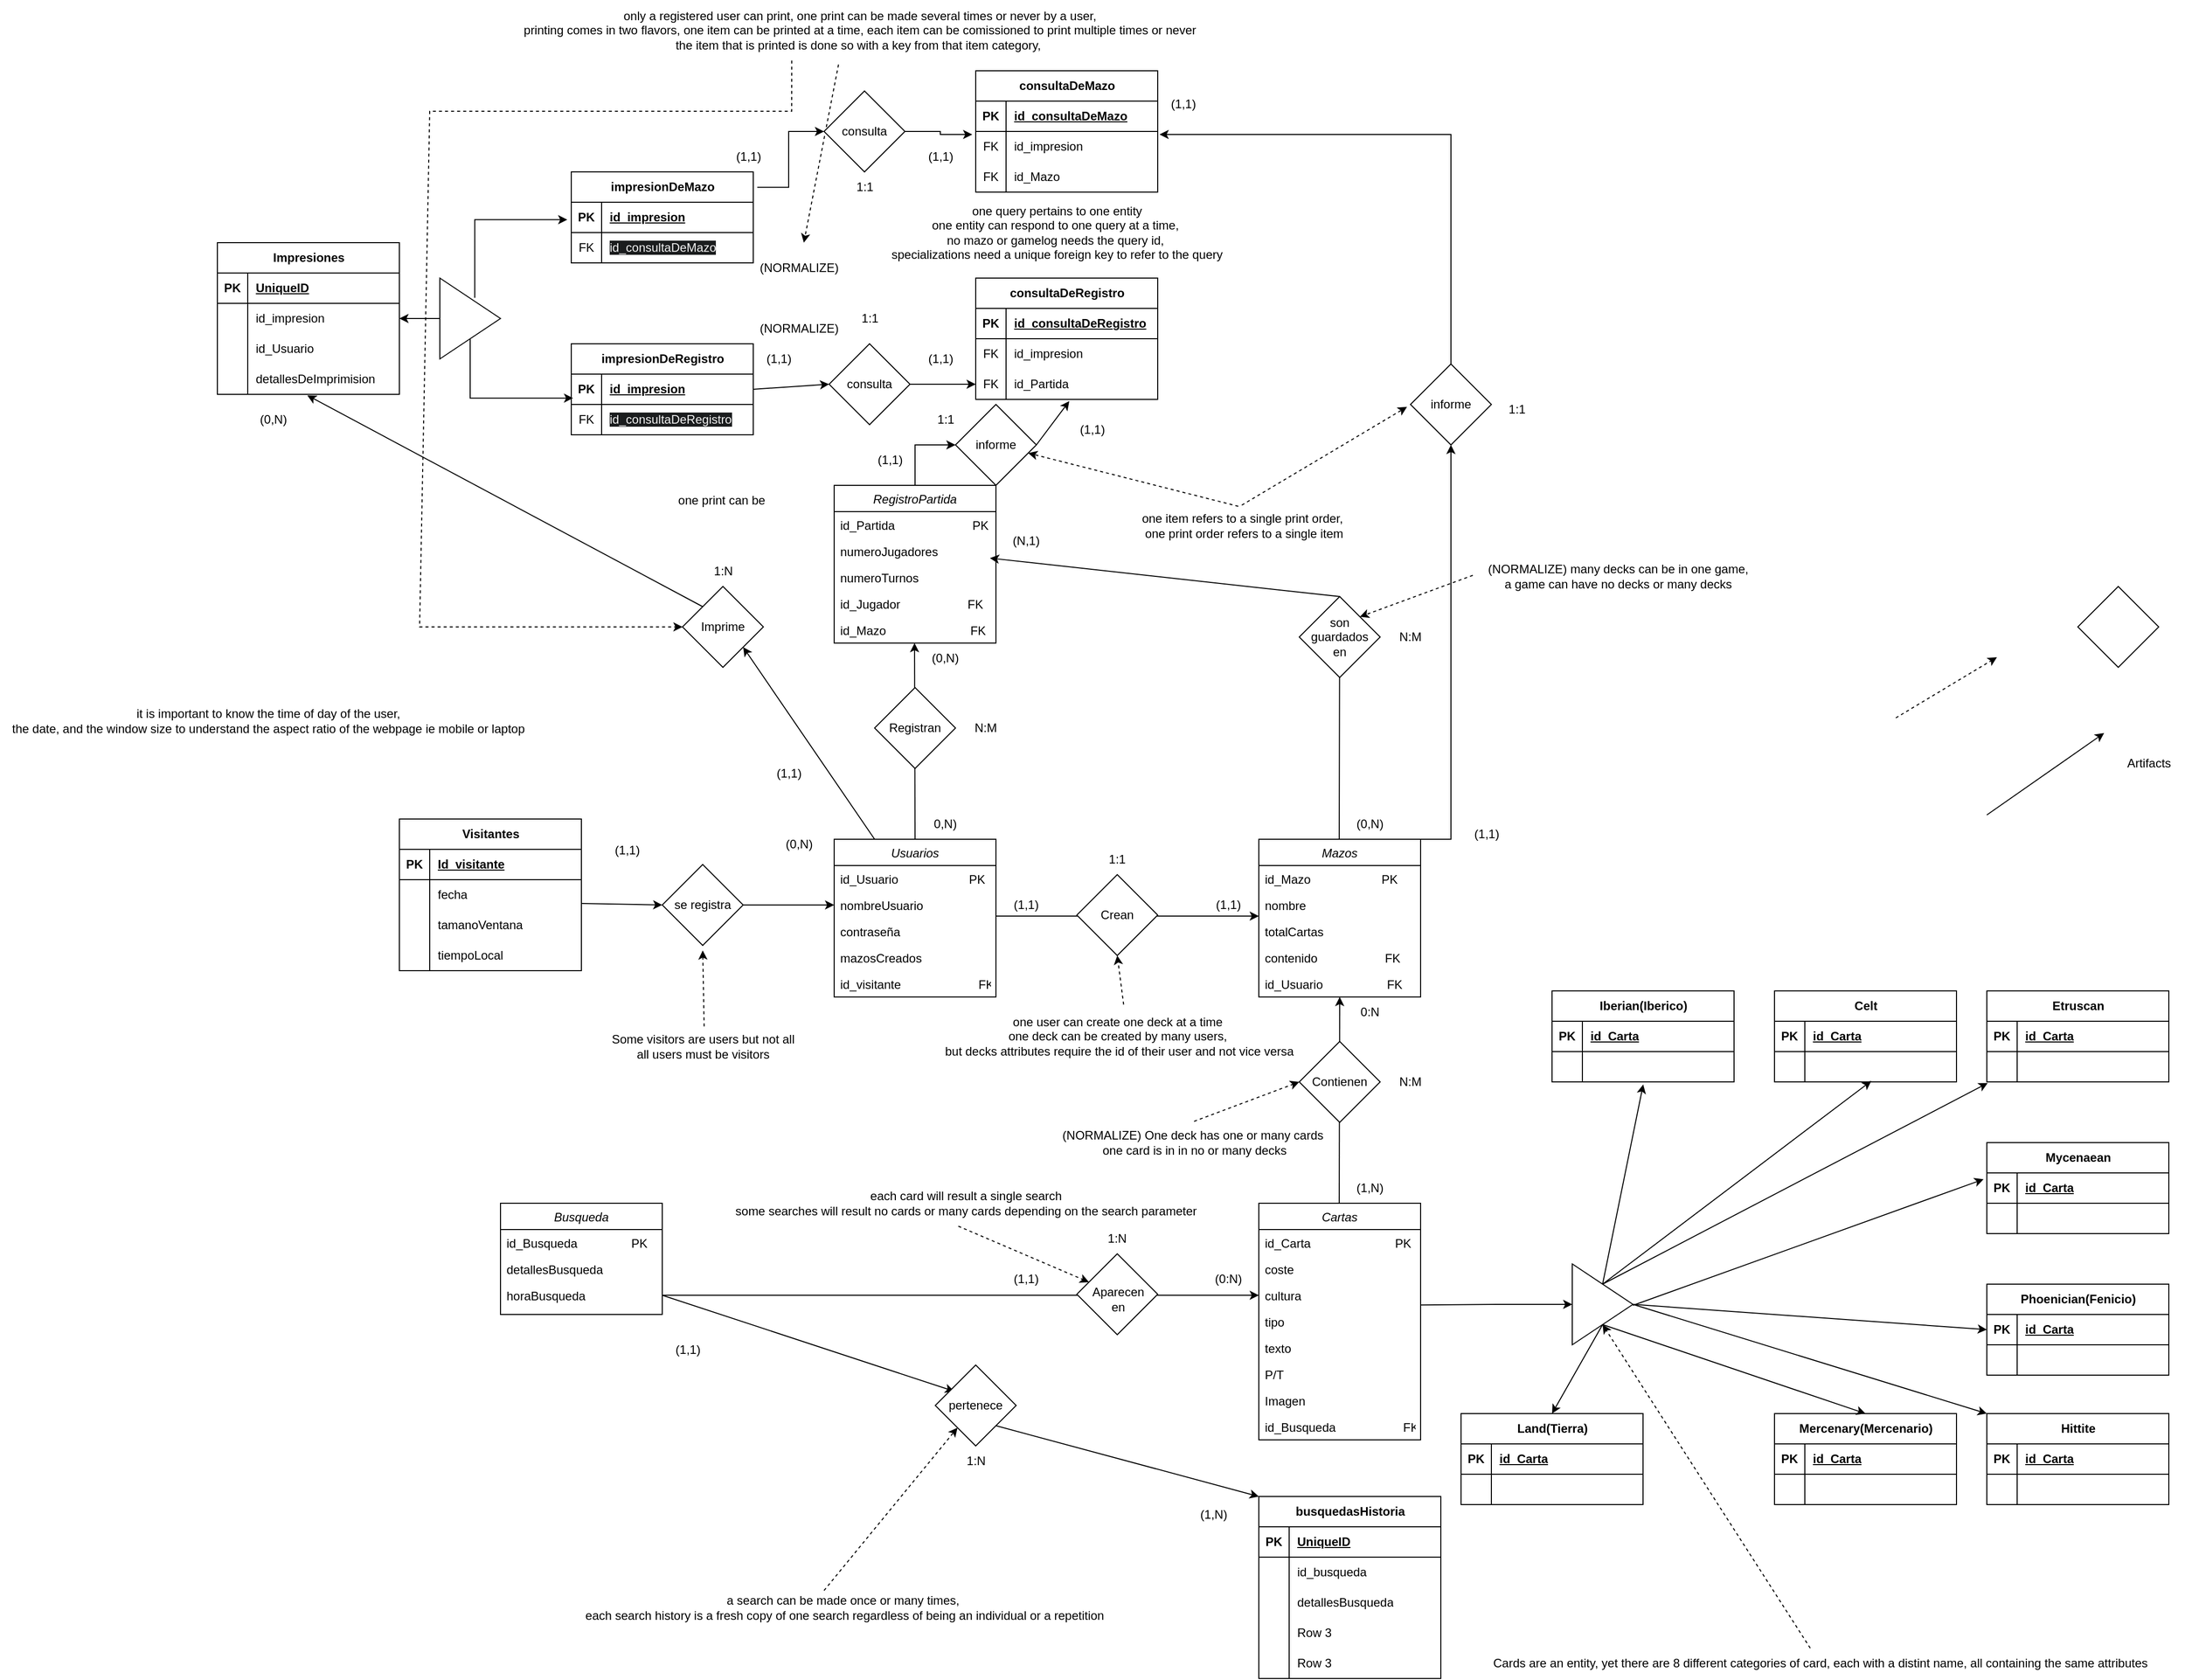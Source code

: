 <mxfile version="24.0.4" type="device">
  <diagram id="C5RBs43oDa-KdzZeNtuy" name="Page-1">
    <mxGraphModel dx="7186" dy="2801" grid="1" gridSize="10" guides="1" tooltips="1" connect="1" arrows="1" fold="1" page="1" pageScale="1" pageWidth="2400" pageHeight="2400" math="0" shadow="0">
      <root>
        <mxCell id="WIyWlLk6GJQsqaUBKTNV-0" />
        <mxCell id="WIyWlLk6GJQsqaUBKTNV-1" parent="WIyWlLk6GJQsqaUBKTNV-0" />
        <mxCell id="zkfFHV4jXpPFQw0GAbJ--0" value="Busqueda" style="swimlane;fontStyle=2;align=center;verticalAlign=top;childLayout=stackLayout;horizontal=1;startSize=26;horizontalStack=0;resizeParent=1;resizeLast=0;collapsible=1;marginBottom=0;rounded=0;shadow=0;strokeWidth=1;" parent="WIyWlLk6GJQsqaUBKTNV-1" vertex="1">
          <mxGeometry x="480" y="1250" width="160" height="110" as="geometry">
            <mxRectangle x="230" y="140" width="160" height="26" as="alternateBounds" />
          </mxGeometry>
        </mxCell>
        <mxCell id="zkfFHV4jXpPFQw0GAbJ--1" value="id_Busqueda                PK" style="text;align=left;verticalAlign=top;spacingLeft=4;spacingRight=4;overflow=hidden;rotatable=0;points=[[0,0.5],[1,0.5]];portConstraint=eastwest;" parent="zkfFHV4jXpPFQw0GAbJ--0" vertex="1">
          <mxGeometry y="26" width="160" height="26" as="geometry" />
        </mxCell>
        <mxCell id="zkfFHV4jXpPFQw0GAbJ--2" value="detallesBusqueda" style="text;align=left;verticalAlign=top;spacingLeft=4;spacingRight=4;overflow=hidden;rotatable=0;points=[[0,0.5],[1,0.5]];portConstraint=eastwest;rounded=0;shadow=0;html=0;" parent="zkfFHV4jXpPFQw0GAbJ--0" vertex="1">
          <mxGeometry y="52" width="160" height="26" as="geometry" />
        </mxCell>
        <mxCell id="zkfFHV4jXpPFQw0GAbJ--3" value="horaBusqueda" style="text;align=left;verticalAlign=top;spacingLeft=4;spacingRight=4;overflow=hidden;rotatable=0;points=[[0,0.5],[1,0.5]];portConstraint=eastwest;rounded=0;shadow=0;html=0;" parent="zkfFHV4jXpPFQw0GAbJ--0" vertex="1">
          <mxGeometry y="78" width="160" height="26" as="geometry" />
        </mxCell>
        <mxCell id="x-HUuoRuVbJWODKslLbJ-0" value="Cartas" style="swimlane;fontStyle=2;align=center;verticalAlign=top;childLayout=stackLayout;horizontal=1;startSize=26;horizontalStack=0;resizeParent=1;resizeLast=0;collapsible=1;marginBottom=0;rounded=0;shadow=0;strokeWidth=1;" parent="WIyWlLk6GJQsqaUBKTNV-1" vertex="1">
          <mxGeometry x="1230" y="1250" width="160" height="234" as="geometry">
            <mxRectangle x="230" y="140" width="160" height="26" as="alternateBounds" />
          </mxGeometry>
        </mxCell>
        <mxCell id="x-HUuoRuVbJWODKslLbJ-1" value="id_Carta                         PK" style="text;align=left;verticalAlign=top;spacingLeft=4;spacingRight=4;overflow=hidden;rotatable=0;points=[[0,0.5],[1,0.5]];portConstraint=eastwest;" parent="x-HUuoRuVbJWODKslLbJ-0" vertex="1">
          <mxGeometry y="26" width="160" height="26" as="geometry" />
        </mxCell>
        <mxCell id="x-HUuoRuVbJWODKslLbJ-2" value="coste" style="text;align=left;verticalAlign=top;spacingLeft=4;spacingRight=4;overflow=hidden;rotatable=0;points=[[0,0.5],[1,0.5]];portConstraint=eastwest;rounded=0;shadow=0;html=0;" parent="x-HUuoRuVbJWODKslLbJ-0" vertex="1">
          <mxGeometry y="52" width="160" height="26" as="geometry" />
        </mxCell>
        <mxCell id="x-HUuoRuVbJWODKslLbJ-3" value="cultura" style="text;align=left;verticalAlign=top;spacingLeft=4;spacingRight=4;overflow=hidden;rotatable=0;points=[[0,0.5],[1,0.5]];portConstraint=eastwest;rounded=0;shadow=0;html=0;" parent="x-HUuoRuVbJWODKslLbJ-0" vertex="1">
          <mxGeometry y="78" width="160" height="26" as="geometry" />
        </mxCell>
        <mxCell id="x-HUuoRuVbJWODKslLbJ-5" value="tipo" style="text;align=left;verticalAlign=top;spacingLeft=4;spacingRight=4;overflow=hidden;rotatable=0;points=[[0,0.5],[1,0.5]];portConstraint=eastwest;" parent="x-HUuoRuVbJWODKslLbJ-0" vertex="1">
          <mxGeometry y="104" width="160" height="26" as="geometry" />
        </mxCell>
        <mxCell id="x-HUuoRuVbJWODKslLbJ-39" value="texto" style="text;align=left;verticalAlign=top;spacingLeft=4;spacingRight=4;overflow=hidden;rotatable=0;points=[[0,0.5],[1,0.5]];portConstraint=eastwest;" parent="x-HUuoRuVbJWODKslLbJ-0" vertex="1">
          <mxGeometry y="130" width="160" height="26" as="geometry" />
        </mxCell>
        <mxCell id="x-HUuoRuVbJWODKslLbJ-40" value="P/T" style="text;align=left;verticalAlign=top;spacingLeft=4;spacingRight=4;overflow=hidden;rotatable=0;points=[[0,0.5],[1,0.5]];portConstraint=eastwest;" parent="x-HUuoRuVbJWODKslLbJ-0" vertex="1">
          <mxGeometry y="156" width="160" height="26" as="geometry" />
        </mxCell>
        <mxCell id="x-HUuoRuVbJWODKslLbJ-41" value="Imagen" style="text;align=left;verticalAlign=top;spacingLeft=4;spacingRight=4;overflow=hidden;rotatable=0;points=[[0,0.5],[1,0.5]];portConstraint=eastwest;" parent="x-HUuoRuVbJWODKslLbJ-0" vertex="1">
          <mxGeometry y="182" width="160" height="26" as="geometry" />
        </mxCell>
        <mxCell id="yvqtkyYXwTQzAh3SRFbQ-129" value="id_Busqueda                    FK" style="text;align=left;verticalAlign=top;spacingLeft=4;spacingRight=4;overflow=hidden;rotatable=0;points=[[0,0.5],[1,0.5]];portConstraint=eastwest;" vertex="1" parent="x-HUuoRuVbJWODKslLbJ-0">
          <mxGeometry y="208" width="160" height="26" as="geometry" />
        </mxCell>
        <mxCell id="yvqtkyYXwTQzAh3SRFbQ-206" style="edgeStyle=orthogonalEdgeStyle;rounded=0;orthogonalLoop=1;jettySize=auto;html=1;exitX=0.5;exitY=0;exitDx=0;exitDy=0;entryX=1.01;entryY=0.1;entryDx=0;entryDy=0;entryPerimeter=0;" edge="1" parent="WIyWlLk6GJQsqaUBKTNV-1" source="yvqtkyYXwTQzAh3SRFbQ-209" target="yvqtkyYXwTQzAh3SRFbQ-259">
          <mxGeometry relative="1" as="geometry">
            <mxPoint x="1130" y="255" as="targetPoint" />
          </mxGeometry>
        </mxCell>
        <mxCell id="x-HUuoRuVbJWODKslLbJ-6" value="Mazos" style="swimlane;fontStyle=2;align=center;verticalAlign=top;childLayout=stackLayout;horizontal=1;startSize=26;horizontalStack=0;resizeParent=1;resizeLast=0;collapsible=1;marginBottom=0;rounded=0;shadow=0;strokeWidth=1;" parent="WIyWlLk6GJQsqaUBKTNV-1" vertex="1">
          <mxGeometry x="1230" y="890" width="160" height="156" as="geometry">
            <mxRectangle x="230" y="140" width="160" height="26" as="alternateBounds" />
          </mxGeometry>
        </mxCell>
        <mxCell id="x-HUuoRuVbJWODKslLbJ-7" value="id_Mazo                     PK" style="text;align=left;verticalAlign=top;spacingLeft=4;spacingRight=4;overflow=hidden;rotatable=0;points=[[0,0.5],[1,0.5]];portConstraint=eastwest;" parent="x-HUuoRuVbJWODKslLbJ-6" vertex="1">
          <mxGeometry y="26" width="160" height="26" as="geometry" />
        </mxCell>
        <mxCell id="x-HUuoRuVbJWODKslLbJ-8" value="nombre" style="text;align=left;verticalAlign=top;spacingLeft=4;spacingRight=4;overflow=hidden;rotatable=0;points=[[0,0.5],[1,0.5]];portConstraint=eastwest;rounded=0;shadow=0;html=0;" parent="x-HUuoRuVbJWODKslLbJ-6" vertex="1">
          <mxGeometry y="52" width="160" height="26" as="geometry" />
        </mxCell>
        <mxCell id="x-HUuoRuVbJWODKslLbJ-9" value="totalCartas" style="text;align=left;verticalAlign=top;spacingLeft=4;spacingRight=4;overflow=hidden;rotatable=0;points=[[0,0.5],[1,0.5]];portConstraint=eastwest;rounded=0;shadow=0;html=0;" parent="x-HUuoRuVbJWODKslLbJ-6" vertex="1">
          <mxGeometry y="78" width="160" height="26" as="geometry" />
        </mxCell>
        <mxCell id="x-HUuoRuVbJWODKslLbJ-11" value="contenido                    FK" style="text;align=left;verticalAlign=top;spacingLeft=4;spacingRight=4;overflow=hidden;rotatable=0;points=[[0,0.5],[1,0.5]];portConstraint=eastwest;" parent="x-HUuoRuVbJWODKslLbJ-6" vertex="1">
          <mxGeometry y="104" width="160" height="26" as="geometry" />
        </mxCell>
        <mxCell id="x-HUuoRuVbJWODKslLbJ-89" value="id_Usuario                   FK" style="text;align=left;verticalAlign=top;spacingLeft=4;spacingRight=4;overflow=hidden;rotatable=0;points=[[0,0.5],[1,0.5]];portConstraint=eastwest;" parent="x-HUuoRuVbJWODKslLbJ-6" vertex="1">
          <mxGeometry y="130" width="160" height="26" as="geometry" />
        </mxCell>
        <mxCell id="x-HUuoRuVbJWODKslLbJ-12" value="RegistroPartida" style="swimlane;fontStyle=2;align=center;verticalAlign=top;childLayout=stackLayout;horizontal=1;startSize=26;horizontalStack=0;resizeParent=1;resizeLast=0;collapsible=1;marginBottom=0;rounded=0;shadow=0;strokeWidth=1;" parent="WIyWlLk6GJQsqaUBKTNV-1" vertex="1">
          <mxGeometry x="810" y="540" width="160" height="156" as="geometry">
            <mxRectangle x="230" y="140" width="160" height="26" as="alternateBounds" />
          </mxGeometry>
        </mxCell>
        <mxCell id="x-HUuoRuVbJWODKslLbJ-13" value="id_Partida                       PK" style="text;align=left;verticalAlign=top;spacingLeft=4;spacingRight=4;overflow=hidden;rotatable=0;points=[[0,0.5],[1,0.5]];portConstraint=eastwest;" parent="x-HUuoRuVbJWODKslLbJ-12" vertex="1">
          <mxGeometry y="26" width="160" height="26" as="geometry" />
        </mxCell>
        <mxCell id="x-HUuoRuVbJWODKslLbJ-14" value="numeroJugadores" style="text;align=left;verticalAlign=top;spacingLeft=4;spacingRight=4;overflow=hidden;rotatable=0;points=[[0,0.5],[1,0.5]];portConstraint=eastwest;rounded=0;shadow=0;html=0;" parent="x-HUuoRuVbJWODKslLbJ-12" vertex="1">
          <mxGeometry y="52" width="160" height="26" as="geometry" />
        </mxCell>
        <mxCell id="x-HUuoRuVbJWODKslLbJ-15" value="numeroTurnos" style="text;align=left;verticalAlign=top;spacingLeft=4;spacingRight=4;overflow=hidden;rotatable=0;points=[[0,0.5],[1,0.5]];portConstraint=eastwest;rounded=0;shadow=0;html=0;" parent="x-HUuoRuVbJWODKslLbJ-12" vertex="1">
          <mxGeometry y="78" width="160" height="26" as="geometry" />
        </mxCell>
        <mxCell id="x-HUuoRuVbJWODKslLbJ-17" value="id_Jugador                    FK" style="text;align=left;verticalAlign=top;spacingLeft=4;spacingRight=4;overflow=hidden;rotatable=0;points=[[0,0.5],[1,0.5]];portConstraint=eastwest;" parent="x-HUuoRuVbJWODKslLbJ-12" vertex="1">
          <mxGeometry y="104" width="160" height="26" as="geometry" />
        </mxCell>
        <mxCell id="x-HUuoRuVbJWODKslLbJ-37" value="id_Mazo                         FK" style="text;align=left;verticalAlign=top;spacingLeft=4;spacingRight=4;overflow=hidden;rotatable=0;points=[[0,0.5],[1,0.5]];portConstraint=eastwest;" parent="x-HUuoRuVbJWODKslLbJ-12" vertex="1">
          <mxGeometry y="130" width="160" height="26" as="geometry" />
        </mxCell>
        <mxCell id="x-HUuoRuVbJWODKslLbJ-18" value="Usuarios" style="swimlane;fontStyle=2;align=center;verticalAlign=top;childLayout=stackLayout;horizontal=1;startSize=26;horizontalStack=0;resizeParent=1;resizeLast=0;collapsible=1;marginBottom=0;rounded=0;shadow=0;strokeWidth=1;" parent="WIyWlLk6GJQsqaUBKTNV-1" vertex="1">
          <mxGeometry x="810" y="890" width="160" height="156" as="geometry">
            <mxRectangle x="230" y="140" width="160" height="26" as="alternateBounds" />
          </mxGeometry>
        </mxCell>
        <mxCell id="x-HUuoRuVbJWODKslLbJ-19" value="id_Usuario                     PK" style="text;align=left;verticalAlign=top;spacingLeft=4;spacingRight=4;overflow=hidden;rotatable=0;points=[[0,0.5],[1,0.5]];portConstraint=eastwest;" parent="x-HUuoRuVbJWODKslLbJ-18" vertex="1">
          <mxGeometry y="26" width="160" height="26" as="geometry" />
        </mxCell>
        <mxCell id="x-HUuoRuVbJWODKslLbJ-20" value="nombreUsuario" style="text;align=left;verticalAlign=top;spacingLeft=4;spacingRight=4;overflow=hidden;rotatable=0;points=[[0,0.5],[1,0.5]];portConstraint=eastwest;rounded=0;shadow=0;html=0;" parent="x-HUuoRuVbJWODKslLbJ-18" vertex="1">
          <mxGeometry y="52" width="160" height="26" as="geometry" />
        </mxCell>
        <mxCell id="x-HUuoRuVbJWODKslLbJ-21" value="contraseña" style="text;align=left;verticalAlign=top;spacingLeft=4;spacingRight=4;overflow=hidden;rotatable=0;points=[[0,0.5],[1,0.5]];portConstraint=eastwest;rounded=0;shadow=0;html=0;" parent="x-HUuoRuVbJWODKslLbJ-18" vertex="1">
          <mxGeometry y="78" width="160" height="26" as="geometry" />
        </mxCell>
        <mxCell id="x-HUuoRuVbJWODKslLbJ-23" value="mazosCreados" style="text;align=left;verticalAlign=top;spacingLeft=4;spacingRight=4;overflow=hidden;rotatable=0;points=[[0,0.5],[1,0.5]];portConstraint=eastwest;" parent="x-HUuoRuVbJWODKslLbJ-18" vertex="1">
          <mxGeometry y="104" width="160" height="26" as="geometry" />
        </mxCell>
        <mxCell id="yvqtkyYXwTQzAh3SRFbQ-130" value="id_visitante                       FK" style="text;align=left;verticalAlign=top;spacingLeft=4;spacingRight=4;overflow=hidden;rotatable=0;points=[[0,0.5],[1,0.5]];portConstraint=eastwest;" vertex="1" parent="x-HUuoRuVbJWODKslLbJ-18">
          <mxGeometry y="130" width="160" height="26" as="geometry" />
        </mxCell>
        <mxCell id="x-HUuoRuVbJWODKslLbJ-51" value="" style="endArrow=classic;html=1;rounded=0;entryX=0;entryY=0;entryDx=0;entryDy=0;exitX=0.5;exitY=0;exitDx=0;exitDy=0;" parent="WIyWlLk6GJQsqaUBKTNV-1" target="x-HUuoRuVbJWODKslLbJ-63" edge="1">
          <mxGeometry width="50" height="50" relative="1" as="geometry">
            <mxPoint x="1309.5" y="1250" as="sourcePoint" />
            <mxPoint x="1309.5" y="1028" as="targetPoint" />
          </mxGeometry>
        </mxCell>
        <mxCell id="x-HUuoRuVbJWODKslLbJ-34" value="" style="rhombus;whiteSpace=wrap;html=1;" parent="WIyWlLk6GJQsqaUBKTNV-1" vertex="1">
          <mxGeometry x="1270" y="1090" width="80" height="80" as="geometry" />
        </mxCell>
        <mxCell id="x-HUuoRuVbJWODKslLbJ-46" value="Contienen" style="text;html=1;align=center;verticalAlign=middle;whiteSpace=wrap;rounded=0;" parent="WIyWlLk6GJQsqaUBKTNV-1" vertex="1">
          <mxGeometry x="1280" y="1115" width="60" height="30" as="geometry" />
        </mxCell>
        <mxCell id="x-HUuoRuVbJWODKslLbJ-52" value="" style="endArrow=classic;html=1;rounded=0;entryX=0.963;entryY=-0.231;entryDx=0;entryDy=0;exitX=0.5;exitY=0;exitDx=0;exitDy=0;entryPerimeter=0;" parent="WIyWlLk6GJQsqaUBKTNV-1" target="x-HUuoRuVbJWODKslLbJ-15" edge="1">
          <mxGeometry width="50" height="50" relative="1" as="geometry">
            <mxPoint x="1309.5" y="890" as="sourcePoint" />
            <mxPoint x="1309.5" y="668" as="targetPoint" />
            <Array as="points">
              <mxPoint x="1310" y="650" />
            </Array>
          </mxGeometry>
        </mxCell>
        <mxCell id="x-HUuoRuVbJWODKslLbJ-32" value="" style="rhombus;whiteSpace=wrap;html=1;" parent="WIyWlLk6GJQsqaUBKTNV-1" vertex="1">
          <mxGeometry x="1270" y="650" width="80" height="80" as="geometry" />
        </mxCell>
        <mxCell id="x-HUuoRuVbJWODKslLbJ-43" value="&lt;div&gt;son guardados&lt;/div&gt;&lt;div&gt;en&lt;br&gt;&lt;/div&gt;" style="text;html=1;align=center;verticalAlign=middle;whiteSpace=wrap;rounded=0;" parent="WIyWlLk6GJQsqaUBKTNV-1" vertex="1">
          <mxGeometry x="1280" y="675" width="60" height="30" as="geometry" />
        </mxCell>
        <mxCell id="x-HUuoRuVbJWODKslLbJ-53" value="" style="endArrow=classic;html=1;rounded=0;entryX=0.5;entryY=1;entryDx=0;entryDy=0;exitX=0.5;exitY=0;exitDx=0;exitDy=0;" parent="WIyWlLk6GJQsqaUBKTNV-1" source="x-HUuoRuVbJWODKslLbJ-18" edge="1">
          <mxGeometry width="50" height="50" relative="1" as="geometry">
            <mxPoint x="889.5" y="918" as="sourcePoint" />
            <mxPoint x="889.5" y="696" as="targetPoint" />
          </mxGeometry>
        </mxCell>
        <mxCell id="x-HUuoRuVbJWODKslLbJ-33" value="" style="rhombus;whiteSpace=wrap;html=1;" parent="WIyWlLk6GJQsqaUBKTNV-1" vertex="1">
          <mxGeometry x="850" y="740" width="80" height="80" as="geometry" />
        </mxCell>
        <mxCell id="x-HUuoRuVbJWODKslLbJ-42" value="Registran" style="text;html=1;align=center;verticalAlign=middle;whiteSpace=wrap;rounded=0;" parent="WIyWlLk6GJQsqaUBKTNV-1" vertex="1">
          <mxGeometry x="860" y="765" width="60" height="30" as="geometry" />
        </mxCell>
        <mxCell id="x-HUuoRuVbJWODKslLbJ-54" value="" style="endArrow=classic;html=1;rounded=0;entryX=0;entryY=0.5;entryDx=0;entryDy=0;exitX=1;exitY=0.5;exitDx=0;exitDy=0;" parent="WIyWlLk6GJQsqaUBKTNV-1" source="zkfFHV4jXpPFQw0GAbJ--3" target="x-HUuoRuVbJWODKslLbJ-3" edge="1">
          <mxGeometry width="50" height="50" relative="1" as="geometry">
            <mxPoint x="910" y="1270" as="sourcePoint" />
            <mxPoint x="910" y="1048" as="targetPoint" />
          </mxGeometry>
        </mxCell>
        <mxCell id="x-HUuoRuVbJWODKslLbJ-38" value="" style="rhombus;whiteSpace=wrap;html=1;" parent="WIyWlLk6GJQsqaUBKTNV-1" vertex="1">
          <mxGeometry x="1050" y="1300" width="80" height="80" as="geometry" />
        </mxCell>
        <mxCell id="x-HUuoRuVbJWODKslLbJ-45" value="Aparecen en" style="text;html=1;align=center;verticalAlign=middle;whiteSpace=wrap;rounded=0;" parent="WIyWlLk6GJQsqaUBKTNV-1" vertex="1">
          <mxGeometry x="1061" y="1330" width="60" height="30" as="geometry" />
        </mxCell>
        <mxCell id="x-HUuoRuVbJWODKslLbJ-57" value="" style="endArrow=classic;html=1;rounded=0;entryX=0;entryY=0.5;entryDx=0;entryDy=0;exitX=1;exitY=0.5;exitDx=0;exitDy=0;" parent="WIyWlLk6GJQsqaUBKTNV-1" edge="1">
          <mxGeometry width="50" height="50" relative="1" as="geometry">
            <mxPoint x="970" y="966" as="sourcePoint" />
            <mxPoint x="1230" y="966" as="targetPoint" />
          </mxGeometry>
        </mxCell>
        <mxCell id="x-HUuoRuVbJWODKslLbJ-60" value="Text" style="edgeLabel;html=1;align=center;verticalAlign=middle;resizable=0;points=[];" parent="x-HUuoRuVbJWODKslLbJ-57" vertex="1" connectable="0">
          <mxGeometry x="-0.008" y="4" relative="1" as="geometry">
            <mxPoint as="offset" />
          </mxGeometry>
        </mxCell>
        <mxCell id="x-HUuoRuVbJWODKslLbJ-58" value="" style="rhombus;whiteSpace=wrap;html=1;" parent="WIyWlLk6GJQsqaUBKTNV-1" vertex="1">
          <mxGeometry x="1050" y="925" width="80" height="80" as="geometry" />
        </mxCell>
        <mxCell id="x-HUuoRuVbJWODKslLbJ-59" value="Crean" style="text;html=1;align=center;verticalAlign=middle;whiteSpace=wrap;rounded=0;" parent="WIyWlLk6GJQsqaUBKTNV-1" vertex="1">
          <mxGeometry x="1060" y="950" width="60" height="30" as="geometry" />
        </mxCell>
        <mxCell id="x-HUuoRuVbJWODKslLbJ-62" value="N:M" style="text;html=1;align=center;verticalAlign=middle;whiteSpace=wrap;rounded=0;" parent="WIyWlLk6GJQsqaUBKTNV-1" vertex="1">
          <mxGeometry x="1350" y="1115" width="60" height="30" as="geometry" />
        </mxCell>
        <mxCell id="x-HUuoRuVbJWODKslLbJ-63" value="0:N" style="text;html=1;align=center;verticalAlign=middle;whiteSpace=wrap;rounded=0;" parent="WIyWlLk6GJQsqaUBKTNV-1" vertex="1">
          <mxGeometry x="1310" y="1046" width="60" height="30" as="geometry" />
        </mxCell>
        <mxCell id="x-HUuoRuVbJWODKslLbJ-64" value="(1,1)" style="text;html=1;align=center;verticalAlign=middle;whiteSpace=wrap;rounded=0;" parent="WIyWlLk6GJQsqaUBKTNV-1" vertex="1">
          <mxGeometry x="970" y="940" width="60" height="30" as="geometry" />
        </mxCell>
        <mxCell id="x-HUuoRuVbJWODKslLbJ-65" value="(1,1)" style="text;html=1;align=center;verticalAlign=middle;whiteSpace=wrap;rounded=0;" parent="WIyWlLk6GJQsqaUBKTNV-1" vertex="1">
          <mxGeometry x="1170" y="940" width="60" height="30" as="geometry" />
        </mxCell>
        <mxCell id="x-HUuoRuVbJWODKslLbJ-66" value="1:1" style="text;html=1;align=center;verticalAlign=middle;whiteSpace=wrap;rounded=0;" parent="WIyWlLk6GJQsqaUBKTNV-1" vertex="1">
          <mxGeometry x="1060" y="895" width="60" height="30" as="geometry" />
        </mxCell>
        <mxCell id="x-HUuoRuVbJWODKslLbJ-67" value="N:M" style="text;html=1;align=center;verticalAlign=middle;whiteSpace=wrap;rounded=0;" parent="WIyWlLk6GJQsqaUBKTNV-1" vertex="1">
          <mxGeometry x="930" y="765" width="60" height="30" as="geometry" />
        </mxCell>
        <mxCell id="x-HUuoRuVbJWODKslLbJ-68" value="0,N)" style="text;html=1;align=center;verticalAlign=middle;whiteSpace=wrap;rounded=0;" parent="WIyWlLk6GJQsqaUBKTNV-1" vertex="1">
          <mxGeometry x="890" y="860" width="60" height="30" as="geometry" />
        </mxCell>
        <mxCell id="x-HUuoRuVbJWODKslLbJ-69" value="(0,N)" style="text;html=1;align=center;verticalAlign=middle;whiteSpace=wrap;rounded=0;" parent="WIyWlLk6GJQsqaUBKTNV-1" vertex="1">
          <mxGeometry x="890" y="696" width="60" height="30" as="geometry" />
        </mxCell>
        <mxCell id="x-HUuoRuVbJWODKslLbJ-70" value="(N,1)" style="text;html=1;align=center;verticalAlign=middle;whiteSpace=wrap;rounded=0;" parent="WIyWlLk6GJQsqaUBKTNV-1" vertex="1">
          <mxGeometry x="970" y="580" width="60" height="30" as="geometry" />
        </mxCell>
        <mxCell id="x-HUuoRuVbJWODKslLbJ-71" value="N:M" style="text;html=1;align=center;verticalAlign=middle;whiteSpace=wrap;rounded=0;" parent="WIyWlLk6GJQsqaUBKTNV-1" vertex="1">
          <mxGeometry x="1350" y="675" width="60" height="30" as="geometry" />
        </mxCell>
        <mxCell id="x-HUuoRuVbJWODKslLbJ-72" value="(0,N)" style="text;html=1;align=center;verticalAlign=middle;whiteSpace=wrap;rounded=0;" parent="WIyWlLk6GJQsqaUBKTNV-1" vertex="1">
          <mxGeometry x="1310" y="860" width="60" height="30" as="geometry" />
        </mxCell>
        <mxCell id="x-HUuoRuVbJWODKslLbJ-83" value="1:N" style="text;html=1;align=center;verticalAlign=middle;whiteSpace=wrap;rounded=0;" parent="WIyWlLk6GJQsqaUBKTNV-1" vertex="1">
          <mxGeometry x="1060" y="1270" width="60" height="30" as="geometry" />
        </mxCell>
        <mxCell id="x-HUuoRuVbJWODKslLbJ-84" value="(1,1)" style="text;html=1;align=center;verticalAlign=middle;whiteSpace=wrap;rounded=0;" parent="WIyWlLk6GJQsqaUBKTNV-1" vertex="1">
          <mxGeometry x="970" y="1310" width="60" height="30" as="geometry" />
        </mxCell>
        <mxCell id="x-HUuoRuVbJWODKslLbJ-85" value="(0:N)" style="text;html=1;align=center;verticalAlign=middle;whiteSpace=wrap;rounded=0;" parent="WIyWlLk6GJQsqaUBKTNV-1" vertex="1">
          <mxGeometry x="1170" y="1310" width="60" height="30" as="geometry" />
        </mxCell>
        <mxCell id="x-HUuoRuVbJWODKslLbJ-86" value="(1,N)" style="text;html=1;align=center;verticalAlign=middle;whiteSpace=wrap;rounded=0;" parent="WIyWlLk6GJQsqaUBKTNV-1" vertex="1">
          <mxGeometry x="1310" y="1220" width="60" height="30" as="geometry" />
        </mxCell>
        <mxCell id="yvqtkyYXwTQzAh3SRFbQ-1" style="edgeStyle=orthogonalEdgeStyle;rounded=0;orthogonalLoop=1;jettySize=auto;html=1;entryX=1.002;entryY=0.872;entryDx=0;entryDy=0;entryPerimeter=0;startArrow=classic;startFill=1;endArrow=none;endFill=0;" edge="1" parent="WIyWlLk6GJQsqaUBKTNV-1" source="yvqtkyYXwTQzAh3SRFbQ-0" target="x-HUuoRuVbJWODKslLbJ-3">
          <mxGeometry relative="1" as="geometry">
            <mxPoint x="1400" y="1350" as="targetPoint" />
          </mxGeometry>
        </mxCell>
        <mxCell id="yvqtkyYXwTQzAh3SRFbQ-0" value="" style="triangle;whiteSpace=wrap;html=1;" vertex="1" parent="WIyWlLk6GJQsqaUBKTNV-1">
          <mxGeometry x="1540" y="1310" width="60" height="80" as="geometry" />
        </mxCell>
        <mxCell id="yvqtkyYXwTQzAh3SRFbQ-2" value="Iberian(Iberico)" style="shape=table;startSize=30;container=1;collapsible=1;childLayout=tableLayout;fixedRows=1;rowLines=0;fontStyle=1;align=center;resizeLast=1;html=1;" vertex="1" parent="WIyWlLk6GJQsqaUBKTNV-1">
          <mxGeometry x="1520" y="1040" width="180" height="90" as="geometry" />
        </mxCell>
        <mxCell id="yvqtkyYXwTQzAh3SRFbQ-3" value="" style="shape=tableRow;horizontal=0;startSize=0;swimlaneHead=0;swimlaneBody=0;fillColor=none;collapsible=0;dropTarget=0;points=[[0,0.5],[1,0.5]];portConstraint=eastwest;top=0;left=0;right=0;bottom=1;" vertex="1" parent="yvqtkyYXwTQzAh3SRFbQ-2">
          <mxGeometry y="30" width="180" height="30" as="geometry" />
        </mxCell>
        <mxCell id="yvqtkyYXwTQzAh3SRFbQ-4" value="PK" style="shape=partialRectangle;connectable=0;fillColor=none;top=0;left=0;bottom=0;right=0;fontStyle=1;overflow=hidden;whiteSpace=wrap;html=1;" vertex="1" parent="yvqtkyYXwTQzAh3SRFbQ-3">
          <mxGeometry width="30" height="30" as="geometry">
            <mxRectangle width="30" height="30" as="alternateBounds" />
          </mxGeometry>
        </mxCell>
        <mxCell id="yvqtkyYXwTQzAh3SRFbQ-5" value="id_Carta" style="shape=partialRectangle;connectable=0;fillColor=none;top=0;left=0;bottom=0;right=0;align=left;spacingLeft=6;fontStyle=5;overflow=hidden;whiteSpace=wrap;html=1;" vertex="1" parent="yvqtkyYXwTQzAh3SRFbQ-3">
          <mxGeometry x="30" width="150" height="30" as="geometry">
            <mxRectangle width="150" height="30" as="alternateBounds" />
          </mxGeometry>
        </mxCell>
        <mxCell id="yvqtkyYXwTQzAh3SRFbQ-6" value="" style="shape=tableRow;horizontal=0;startSize=0;swimlaneHead=0;swimlaneBody=0;fillColor=none;collapsible=0;dropTarget=0;points=[[0,0.5],[1,0.5]];portConstraint=eastwest;top=0;left=0;right=0;bottom=0;" vertex="1" parent="yvqtkyYXwTQzAh3SRFbQ-2">
          <mxGeometry y="60" width="180" height="30" as="geometry" />
        </mxCell>
        <mxCell id="yvqtkyYXwTQzAh3SRFbQ-7" value="" style="shape=partialRectangle;connectable=0;fillColor=none;top=0;left=0;bottom=0;right=0;editable=1;overflow=hidden;whiteSpace=wrap;html=1;" vertex="1" parent="yvqtkyYXwTQzAh3SRFbQ-6">
          <mxGeometry width="30" height="30" as="geometry">
            <mxRectangle width="30" height="30" as="alternateBounds" />
          </mxGeometry>
        </mxCell>
        <mxCell id="yvqtkyYXwTQzAh3SRFbQ-8" value="" style="shape=partialRectangle;connectable=0;fillColor=none;top=0;left=0;bottom=0;right=0;align=left;spacingLeft=6;overflow=hidden;whiteSpace=wrap;html=1;" vertex="1" parent="yvqtkyYXwTQzAh3SRFbQ-6">
          <mxGeometry x="30" width="150" height="30" as="geometry">
            <mxRectangle width="150" height="30" as="alternateBounds" />
          </mxGeometry>
        </mxCell>
        <mxCell id="yvqtkyYXwTQzAh3SRFbQ-28" value="Celt" style="shape=table;startSize=30;container=1;collapsible=1;childLayout=tableLayout;fixedRows=1;rowLines=0;fontStyle=1;align=center;resizeLast=1;html=1;" vertex="1" parent="WIyWlLk6GJQsqaUBKTNV-1">
          <mxGeometry x="1740" y="1040" width="180" height="90" as="geometry" />
        </mxCell>
        <mxCell id="yvqtkyYXwTQzAh3SRFbQ-29" value="" style="shape=tableRow;horizontal=0;startSize=0;swimlaneHead=0;swimlaneBody=0;fillColor=none;collapsible=0;dropTarget=0;points=[[0,0.5],[1,0.5]];portConstraint=eastwest;top=0;left=0;right=0;bottom=1;" vertex="1" parent="yvqtkyYXwTQzAh3SRFbQ-28">
          <mxGeometry y="30" width="180" height="30" as="geometry" />
        </mxCell>
        <mxCell id="yvqtkyYXwTQzAh3SRFbQ-30" value="PK" style="shape=partialRectangle;connectable=0;fillColor=none;top=0;left=0;bottom=0;right=0;fontStyle=1;overflow=hidden;whiteSpace=wrap;html=1;" vertex="1" parent="yvqtkyYXwTQzAh3SRFbQ-29">
          <mxGeometry width="30" height="30" as="geometry">
            <mxRectangle width="30" height="30" as="alternateBounds" />
          </mxGeometry>
        </mxCell>
        <mxCell id="yvqtkyYXwTQzAh3SRFbQ-31" value="id_Carta" style="shape=partialRectangle;connectable=0;fillColor=none;top=0;left=0;bottom=0;right=0;align=left;spacingLeft=6;fontStyle=5;overflow=hidden;whiteSpace=wrap;html=1;" vertex="1" parent="yvqtkyYXwTQzAh3SRFbQ-29">
          <mxGeometry x="30" width="150" height="30" as="geometry">
            <mxRectangle width="150" height="30" as="alternateBounds" />
          </mxGeometry>
        </mxCell>
        <mxCell id="yvqtkyYXwTQzAh3SRFbQ-32" value="" style="shape=tableRow;horizontal=0;startSize=0;swimlaneHead=0;swimlaneBody=0;fillColor=none;collapsible=0;dropTarget=0;points=[[0,0.5],[1,0.5]];portConstraint=eastwest;top=0;left=0;right=0;bottom=0;" vertex="1" parent="yvqtkyYXwTQzAh3SRFbQ-28">
          <mxGeometry y="60" width="180" height="30" as="geometry" />
        </mxCell>
        <mxCell id="yvqtkyYXwTQzAh3SRFbQ-33" value="" style="shape=partialRectangle;connectable=0;fillColor=none;top=0;left=0;bottom=0;right=0;editable=1;overflow=hidden;whiteSpace=wrap;html=1;" vertex="1" parent="yvqtkyYXwTQzAh3SRFbQ-32">
          <mxGeometry width="30" height="30" as="geometry">
            <mxRectangle width="30" height="30" as="alternateBounds" />
          </mxGeometry>
        </mxCell>
        <mxCell id="yvqtkyYXwTQzAh3SRFbQ-34" value="" style="shape=partialRectangle;connectable=0;fillColor=none;top=0;left=0;bottom=0;right=0;align=left;spacingLeft=6;overflow=hidden;whiteSpace=wrap;html=1;" vertex="1" parent="yvqtkyYXwTQzAh3SRFbQ-32">
          <mxGeometry x="30" width="150" height="30" as="geometry">
            <mxRectangle width="150" height="30" as="alternateBounds" />
          </mxGeometry>
        </mxCell>
        <mxCell id="yvqtkyYXwTQzAh3SRFbQ-35" value="Etruscan" style="shape=table;startSize=30;container=1;collapsible=1;childLayout=tableLayout;fixedRows=1;rowLines=0;fontStyle=1;align=center;resizeLast=1;html=1;" vertex="1" parent="WIyWlLk6GJQsqaUBKTNV-1">
          <mxGeometry x="1950" y="1040" width="180" height="90" as="geometry" />
        </mxCell>
        <mxCell id="yvqtkyYXwTQzAh3SRFbQ-36" value="" style="shape=tableRow;horizontal=0;startSize=0;swimlaneHead=0;swimlaneBody=0;fillColor=none;collapsible=0;dropTarget=0;points=[[0,0.5],[1,0.5]];portConstraint=eastwest;top=0;left=0;right=0;bottom=1;" vertex="1" parent="yvqtkyYXwTQzAh3SRFbQ-35">
          <mxGeometry y="30" width="180" height="30" as="geometry" />
        </mxCell>
        <mxCell id="yvqtkyYXwTQzAh3SRFbQ-37" value="PK" style="shape=partialRectangle;connectable=0;fillColor=none;top=0;left=0;bottom=0;right=0;fontStyle=1;overflow=hidden;whiteSpace=wrap;html=1;" vertex="1" parent="yvqtkyYXwTQzAh3SRFbQ-36">
          <mxGeometry width="30" height="30" as="geometry">
            <mxRectangle width="30" height="30" as="alternateBounds" />
          </mxGeometry>
        </mxCell>
        <mxCell id="yvqtkyYXwTQzAh3SRFbQ-38" value="id_Carta" style="shape=partialRectangle;connectable=0;fillColor=none;top=0;left=0;bottom=0;right=0;align=left;spacingLeft=6;fontStyle=5;overflow=hidden;whiteSpace=wrap;html=1;" vertex="1" parent="yvqtkyYXwTQzAh3SRFbQ-36">
          <mxGeometry x="30" width="150" height="30" as="geometry">
            <mxRectangle width="150" height="30" as="alternateBounds" />
          </mxGeometry>
        </mxCell>
        <mxCell id="yvqtkyYXwTQzAh3SRFbQ-39" value="" style="shape=tableRow;horizontal=0;startSize=0;swimlaneHead=0;swimlaneBody=0;fillColor=none;collapsible=0;dropTarget=0;points=[[0,0.5],[1,0.5]];portConstraint=eastwest;top=0;left=0;right=0;bottom=0;" vertex="1" parent="yvqtkyYXwTQzAh3SRFbQ-35">
          <mxGeometry y="60" width="180" height="30" as="geometry" />
        </mxCell>
        <mxCell id="yvqtkyYXwTQzAh3SRFbQ-40" value="" style="shape=partialRectangle;connectable=0;fillColor=none;top=0;left=0;bottom=0;right=0;editable=1;overflow=hidden;whiteSpace=wrap;html=1;" vertex="1" parent="yvqtkyYXwTQzAh3SRFbQ-39">
          <mxGeometry width="30" height="30" as="geometry">
            <mxRectangle width="30" height="30" as="alternateBounds" />
          </mxGeometry>
        </mxCell>
        <mxCell id="yvqtkyYXwTQzAh3SRFbQ-41" value="" style="shape=partialRectangle;connectable=0;fillColor=none;top=0;left=0;bottom=0;right=0;align=left;spacingLeft=6;overflow=hidden;whiteSpace=wrap;html=1;" vertex="1" parent="yvqtkyYXwTQzAh3SRFbQ-39">
          <mxGeometry x="30" width="150" height="30" as="geometry">
            <mxRectangle width="150" height="30" as="alternateBounds" />
          </mxGeometry>
        </mxCell>
        <mxCell id="yvqtkyYXwTQzAh3SRFbQ-42" value="Land(Tierra)" style="shape=table;startSize=30;container=1;collapsible=1;childLayout=tableLayout;fixedRows=1;rowLines=0;fontStyle=1;align=center;resizeLast=1;html=1;" vertex="1" parent="WIyWlLk6GJQsqaUBKTNV-1">
          <mxGeometry x="1430" y="1458" width="180" height="90" as="geometry" />
        </mxCell>
        <mxCell id="yvqtkyYXwTQzAh3SRFbQ-43" value="" style="shape=tableRow;horizontal=0;startSize=0;swimlaneHead=0;swimlaneBody=0;fillColor=none;collapsible=0;dropTarget=0;points=[[0,0.5],[1,0.5]];portConstraint=eastwest;top=0;left=0;right=0;bottom=1;" vertex="1" parent="yvqtkyYXwTQzAh3SRFbQ-42">
          <mxGeometry y="30" width="180" height="30" as="geometry" />
        </mxCell>
        <mxCell id="yvqtkyYXwTQzAh3SRFbQ-44" value="PK" style="shape=partialRectangle;connectable=0;fillColor=none;top=0;left=0;bottom=0;right=0;fontStyle=1;overflow=hidden;whiteSpace=wrap;html=1;" vertex="1" parent="yvqtkyYXwTQzAh3SRFbQ-43">
          <mxGeometry width="30" height="30" as="geometry">
            <mxRectangle width="30" height="30" as="alternateBounds" />
          </mxGeometry>
        </mxCell>
        <mxCell id="yvqtkyYXwTQzAh3SRFbQ-45" value="id_Carta" style="shape=partialRectangle;connectable=0;fillColor=none;top=0;left=0;bottom=0;right=0;align=left;spacingLeft=6;fontStyle=5;overflow=hidden;whiteSpace=wrap;html=1;" vertex="1" parent="yvqtkyYXwTQzAh3SRFbQ-43">
          <mxGeometry x="30" width="150" height="30" as="geometry">
            <mxRectangle width="150" height="30" as="alternateBounds" />
          </mxGeometry>
        </mxCell>
        <mxCell id="yvqtkyYXwTQzAh3SRFbQ-46" value="" style="shape=tableRow;horizontal=0;startSize=0;swimlaneHead=0;swimlaneBody=0;fillColor=none;collapsible=0;dropTarget=0;points=[[0,0.5],[1,0.5]];portConstraint=eastwest;top=0;left=0;right=0;bottom=0;" vertex="1" parent="yvqtkyYXwTQzAh3SRFbQ-42">
          <mxGeometry y="60" width="180" height="30" as="geometry" />
        </mxCell>
        <mxCell id="yvqtkyYXwTQzAh3SRFbQ-47" value="" style="shape=partialRectangle;connectable=0;fillColor=none;top=0;left=0;bottom=0;right=0;editable=1;overflow=hidden;whiteSpace=wrap;html=1;" vertex="1" parent="yvqtkyYXwTQzAh3SRFbQ-46">
          <mxGeometry width="30" height="30" as="geometry">
            <mxRectangle width="30" height="30" as="alternateBounds" />
          </mxGeometry>
        </mxCell>
        <mxCell id="yvqtkyYXwTQzAh3SRFbQ-48" value="" style="shape=partialRectangle;connectable=0;fillColor=none;top=0;left=0;bottom=0;right=0;align=left;spacingLeft=6;overflow=hidden;whiteSpace=wrap;html=1;" vertex="1" parent="yvqtkyYXwTQzAh3SRFbQ-46">
          <mxGeometry x="30" width="150" height="30" as="geometry">
            <mxRectangle width="150" height="30" as="alternateBounds" />
          </mxGeometry>
        </mxCell>
        <mxCell id="yvqtkyYXwTQzAh3SRFbQ-49" value="Mycenaean" style="shape=table;startSize=30;container=1;collapsible=1;childLayout=tableLayout;fixedRows=1;rowLines=0;fontStyle=1;align=center;resizeLast=1;html=1;" vertex="1" parent="WIyWlLk6GJQsqaUBKTNV-1">
          <mxGeometry x="1950" y="1190" width="180" height="90" as="geometry" />
        </mxCell>
        <mxCell id="yvqtkyYXwTQzAh3SRFbQ-50" value="" style="shape=tableRow;horizontal=0;startSize=0;swimlaneHead=0;swimlaneBody=0;fillColor=none;collapsible=0;dropTarget=0;points=[[0,0.5],[1,0.5]];portConstraint=eastwest;top=0;left=0;right=0;bottom=1;" vertex="1" parent="yvqtkyYXwTQzAh3SRFbQ-49">
          <mxGeometry y="30" width="180" height="30" as="geometry" />
        </mxCell>
        <mxCell id="yvqtkyYXwTQzAh3SRFbQ-51" value="PK" style="shape=partialRectangle;connectable=0;fillColor=none;top=0;left=0;bottom=0;right=0;fontStyle=1;overflow=hidden;whiteSpace=wrap;html=1;" vertex="1" parent="yvqtkyYXwTQzAh3SRFbQ-50">
          <mxGeometry width="30" height="30" as="geometry">
            <mxRectangle width="30" height="30" as="alternateBounds" />
          </mxGeometry>
        </mxCell>
        <mxCell id="yvqtkyYXwTQzAh3SRFbQ-52" value="id_Carta" style="shape=partialRectangle;connectable=0;fillColor=none;top=0;left=0;bottom=0;right=0;align=left;spacingLeft=6;fontStyle=5;overflow=hidden;whiteSpace=wrap;html=1;" vertex="1" parent="yvqtkyYXwTQzAh3SRFbQ-50">
          <mxGeometry x="30" width="150" height="30" as="geometry">
            <mxRectangle width="150" height="30" as="alternateBounds" />
          </mxGeometry>
        </mxCell>
        <mxCell id="yvqtkyYXwTQzAh3SRFbQ-53" value="" style="shape=tableRow;horizontal=0;startSize=0;swimlaneHead=0;swimlaneBody=0;fillColor=none;collapsible=0;dropTarget=0;points=[[0,0.5],[1,0.5]];portConstraint=eastwest;top=0;left=0;right=0;bottom=0;" vertex="1" parent="yvqtkyYXwTQzAh3SRFbQ-49">
          <mxGeometry y="60" width="180" height="30" as="geometry" />
        </mxCell>
        <mxCell id="yvqtkyYXwTQzAh3SRFbQ-54" value="" style="shape=partialRectangle;connectable=0;fillColor=none;top=0;left=0;bottom=0;right=0;editable=1;overflow=hidden;whiteSpace=wrap;html=1;" vertex="1" parent="yvqtkyYXwTQzAh3SRFbQ-53">
          <mxGeometry width="30" height="30" as="geometry">
            <mxRectangle width="30" height="30" as="alternateBounds" />
          </mxGeometry>
        </mxCell>
        <mxCell id="yvqtkyYXwTQzAh3SRFbQ-55" value="" style="shape=partialRectangle;connectable=0;fillColor=none;top=0;left=0;bottom=0;right=0;align=left;spacingLeft=6;overflow=hidden;whiteSpace=wrap;html=1;" vertex="1" parent="yvqtkyYXwTQzAh3SRFbQ-53">
          <mxGeometry x="30" width="150" height="30" as="geometry">
            <mxRectangle width="150" height="30" as="alternateBounds" />
          </mxGeometry>
        </mxCell>
        <mxCell id="yvqtkyYXwTQzAh3SRFbQ-63" value="Phoenician(Fenicio)" style="shape=table;startSize=30;container=1;collapsible=1;childLayout=tableLayout;fixedRows=1;rowLines=0;fontStyle=1;align=center;resizeLast=1;html=1;" vertex="1" parent="WIyWlLk6GJQsqaUBKTNV-1">
          <mxGeometry x="1950" y="1330" width="180" height="90" as="geometry" />
        </mxCell>
        <mxCell id="yvqtkyYXwTQzAh3SRFbQ-64" value="" style="shape=tableRow;horizontal=0;startSize=0;swimlaneHead=0;swimlaneBody=0;fillColor=none;collapsible=0;dropTarget=0;points=[[0,0.5],[1,0.5]];portConstraint=eastwest;top=0;left=0;right=0;bottom=1;" vertex="1" parent="yvqtkyYXwTQzAh3SRFbQ-63">
          <mxGeometry y="30" width="180" height="30" as="geometry" />
        </mxCell>
        <mxCell id="yvqtkyYXwTQzAh3SRFbQ-65" value="PK" style="shape=partialRectangle;connectable=0;fillColor=none;top=0;left=0;bottom=0;right=0;fontStyle=1;overflow=hidden;whiteSpace=wrap;html=1;" vertex="1" parent="yvqtkyYXwTQzAh3SRFbQ-64">
          <mxGeometry width="30" height="30" as="geometry">
            <mxRectangle width="30" height="30" as="alternateBounds" />
          </mxGeometry>
        </mxCell>
        <mxCell id="yvqtkyYXwTQzAh3SRFbQ-66" value="id_Carta" style="shape=partialRectangle;connectable=0;fillColor=none;top=0;left=0;bottom=0;right=0;align=left;spacingLeft=6;fontStyle=5;overflow=hidden;whiteSpace=wrap;html=1;" vertex="1" parent="yvqtkyYXwTQzAh3SRFbQ-64">
          <mxGeometry x="30" width="150" height="30" as="geometry">
            <mxRectangle width="150" height="30" as="alternateBounds" />
          </mxGeometry>
        </mxCell>
        <mxCell id="yvqtkyYXwTQzAh3SRFbQ-67" value="" style="shape=tableRow;horizontal=0;startSize=0;swimlaneHead=0;swimlaneBody=0;fillColor=none;collapsible=0;dropTarget=0;points=[[0,0.5],[1,0.5]];portConstraint=eastwest;top=0;left=0;right=0;bottom=0;" vertex="1" parent="yvqtkyYXwTQzAh3SRFbQ-63">
          <mxGeometry y="60" width="180" height="30" as="geometry" />
        </mxCell>
        <mxCell id="yvqtkyYXwTQzAh3SRFbQ-68" value="" style="shape=partialRectangle;connectable=0;fillColor=none;top=0;left=0;bottom=0;right=0;editable=1;overflow=hidden;whiteSpace=wrap;html=1;" vertex="1" parent="yvqtkyYXwTQzAh3SRFbQ-67">
          <mxGeometry width="30" height="30" as="geometry">
            <mxRectangle width="30" height="30" as="alternateBounds" />
          </mxGeometry>
        </mxCell>
        <mxCell id="yvqtkyYXwTQzAh3SRFbQ-69" value="" style="shape=partialRectangle;connectable=0;fillColor=none;top=0;left=0;bottom=0;right=0;align=left;spacingLeft=6;overflow=hidden;whiteSpace=wrap;html=1;" vertex="1" parent="yvqtkyYXwTQzAh3SRFbQ-67">
          <mxGeometry x="30" width="150" height="30" as="geometry">
            <mxRectangle width="150" height="30" as="alternateBounds" />
          </mxGeometry>
        </mxCell>
        <mxCell id="yvqtkyYXwTQzAh3SRFbQ-70" value="Mercenary(Mercenario)" style="shape=table;startSize=30;container=1;collapsible=1;childLayout=tableLayout;fixedRows=1;rowLines=0;fontStyle=1;align=center;resizeLast=1;html=1;" vertex="1" parent="WIyWlLk6GJQsqaUBKTNV-1">
          <mxGeometry x="1740" y="1458" width="180" height="90" as="geometry" />
        </mxCell>
        <mxCell id="yvqtkyYXwTQzAh3SRFbQ-71" value="" style="shape=tableRow;horizontal=0;startSize=0;swimlaneHead=0;swimlaneBody=0;fillColor=none;collapsible=0;dropTarget=0;points=[[0,0.5],[1,0.5]];portConstraint=eastwest;top=0;left=0;right=0;bottom=1;" vertex="1" parent="yvqtkyYXwTQzAh3SRFbQ-70">
          <mxGeometry y="30" width="180" height="30" as="geometry" />
        </mxCell>
        <mxCell id="yvqtkyYXwTQzAh3SRFbQ-72" value="PK" style="shape=partialRectangle;connectable=0;fillColor=none;top=0;left=0;bottom=0;right=0;fontStyle=1;overflow=hidden;whiteSpace=wrap;html=1;" vertex="1" parent="yvqtkyYXwTQzAh3SRFbQ-71">
          <mxGeometry width="30" height="30" as="geometry">
            <mxRectangle width="30" height="30" as="alternateBounds" />
          </mxGeometry>
        </mxCell>
        <mxCell id="yvqtkyYXwTQzAh3SRFbQ-73" value="id_Carta" style="shape=partialRectangle;connectable=0;fillColor=none;top=0;left=0;bottom=0;right=0;align=left;spacingLeft=6;fontStyle=5;overflow=hidden;whiteSpace=wrap;html=1;" vertex="1" parent="yvqtkyYXwTQzAh3SRFbQ-71">
          <mxGeometry x="30" width="150" height="30" as="geometry">
            <mxRectangle width="150" height="30" as="alternateBounds" />
          </mxGeometry>
        </mxCell>
        <mxCell id="yvqtkyYXwTQzAh3SRFbQ-74" value="" style="shape=tableRow;horizontal=0;startSize=0;swimlaneHead=0;swimlaneBody=0;fillColor=none;collapsible=0;dropTarget=0;points=[[0,0.5],[1,0.5]];portConstraint=eastwest;top=0;left=0;right=0;bottom=0;" vertex="1" parent="yvqtkyYXwTQzAh3SRFbQ-70">
          <mxGeometry y="60" width="180" height="30" as="geometry" />
        </mxCell>
        <mxCell id="yvqtkyYXwTQzAh3SRFbQ-75" value="" style="shape=partialRectangle;connectable=0;fillColor=none;top=0;left=0;bottom=0;right=0;editable=1;overflow=hidden;whiteSpace=wrap;html=1;" vertex="1" parent="yvqtkyYXwTQzAh3SRFbQ-74">
          <mxGeometry width="30" height="30" as="geometry">
            <mxRectangle width="30" height="30" as="alternateBounds" />
          </mxGeometry>
        </mxCell>
        <mxCell id="yvqtkyYXwTQzAh3SRFbQ-76" value="" style="shape=partialRectangle;connectable=0;fillColor=none;top=0;left=0;bottom=0;right=0;align=left;spacingLeft=6;overflow=hidden;whiteSpace=wrap;html=1;" vertex="1" parent="yvqtkyYXwTQzAh3SRFbQ-74">
          <mxGeometry x="30" width="150" height="30" as="geometry">
            <mxRectangle width="150" height="30" as="alternateBounds" />
          </mxGeometry>
        </mxCell>
        <mxCell id="yvqtkyYXwTQzAh3SRFbQ-77" value="Hittite" style="shape=table;startSize=30;container=1;collapsible=1;childLayout=tableLayout;fixedRows=1;rowLines=0;fontStyle=1;align=center;resizeLast=1;html=1;" vertex="1" parent="WIyWlLk6GJQsqaUBKTNV-1">
          <mxGeometry x="1950" y="1458" width="180" height="90" as="geometry" />
        </mxCell>
        <mxCell id="yvqtkyYXwTQzAh3SRFbQ-78" value="" style="shape=tableRow;horizontal=0;startSize=0;swimlaneHead=0;swimlaneBody=0;fillColor=none;collapsible=0;dropTarget=0;points=[[0,0.5],[1,0.5]];portConstraint=eastwest;top=0;left=0;right=0;bottom=1;" vertex="1" parent="yvqtkyYXwTQzAh3SRFbQ-77">
          <mxGeometry y="30" width="180" height="30" as="geometry" />
        </mxCell>
        <mxCell id="yvqtkyYXwTQzAh3SRFbQ-79" value="PK" style="shape=partialRectangle;connectable=0;fillColor=none;top=0;left=0;bottom=0;right=0;fontStyle=1;overflow=hidden;whiteSpace=wrap;html=1;" vertex="1" parent="yvqtkyYXwTQzAh3SRFbQ-78">
          <mxGeometry width="30" height="30" as="geometry">
            <mxRectangle width="30" height="30" as="alternateBounds" />
          </mxGeometry>
        </mxCell>
        <mxCell id="yvqtkyYXwTQzAh3SRFbQ-80" value="id_Carta" style="shape=partialRectangle;connectable=0;fillColor=none;top=0;left=0;bottom=0;right=0;align=left;spacingLeft=6;fontStyle=5;overflow=hidden;whiteSpace=wrap;html=1;" vertex="1" parent="yvqtkyYXwTQzAh3SRFbQ-78">
          <mxGeometry x="30" width="150" height="30" as="geometry">
            <mxRectangle width="150" height="30" as="alternateBounds" />
          </mxGeometry>
        </mxCell>
        <mxCell id="yvqtkyYXwTQzAh3SRFbQ-81" value="" style="shape=tableRow;horizontal=0;startSize=0;swimlaneHead=0;swimlaneBody=0;fillColor=none;collapsible=0;dropTarget=0;points=[[0,0.5],[1,0.5]];portConstraint=eastwest;top=0;left=0;right=0;bottom=0;" vertex="1" parent="yvqtkyYXwTQzAh3SRFbQ-77">
          <mxGeometry y="60" width="180" height="30" as="geometry" />
        </mxCell>
        <mxCell id="yvqtkyYXwTQzAh3SRFbQ-82" value="" style="shape=partialRectangle;connectable=0;fillColor=none;top=0;left=0;bottom=0;right=0;editable=1;overflow=hidden;whiteSpace=wrap;html=1;" vertex="1" parent="yvqtkyYXwTQzAh3SRFbQ-81">
          <mxGeometry width="30" height="30" as="geometry">
            <mxRectangle width="30" height="30" as="alternateBounds" />
          </mxGeometry>
        </mxCell>
        <mxCell id="yvqtkyYXwTQzAh3SRFbQ-83" value="" style="shape=partialRectangle;connectable=0;fillColor=none;top=0;left=0;bottom=0;right=0;align=left;spacingLeft=6;overflow=hidden;whiteSpace=wrap;html=1;" vertex="1" parent="yvqtkyYXwTQzAh3SRFbQ-81">
          <mxGeometry x="30" width="150" height="30" as="geometry">
            <mxRectangle width="150" height="30" as="alternateBounds" />
          </mxGeometry>
        </mxCell>
        <mxCell id="yvqtkyYXwTQzAh3SRFbQ-84" value="" style="endArrow=classic;html=1;rounded=0;endFill=1;exitX=0.5;exitY=0;exitDx=0;exitDy=0;entryX=0.005;entryY=1.037;entryDx=0;entryDy=0;entryPerimeter=0;" edge="1" parent="WIyWlLk6GJQsqaUBKTNV-1" source="yvqtkyYXwTQzAh3SRFbQ-0" target="yvqtkyYXwTQzAh3SRFbQ-39">
          <mxGeometry width="50" height="50" relative="1" as="geometry">
            <mxPoint x="1460" y="1230" as="sourcePoint" />
            <mxPoint x="1510" y="1180" as="targetPoint" />
          </mxGeometry>
        </mxCell>
        <mxCell id="yvqtkyYXwTQzAh3SRFbQ-85" value="" style="endArrow=classic;html=1;rounded=0;endFill=1;exitX=0.5;exitY=0;exitDx=0;exitDy=0;entryX=0.532;entryY=0.968;entryDx=0;entryDy=0;entryPerimeter=0;" edge="1" parent="WIyWlLk6GJQsqaUBKTNV-1" source="yvqtkyYXwTQzAh3SRFbQ-0" target="yvqtkyYXwTQzAh3SRFbQ-32">
          <mxGeometry width="50" height="50" relative="1" as="geometry">
            <mxPoint x="1470" y="1240" as="sourcePoint" />
            <mxPoint x="1520" y="1190" as="targetPoint" />
          </mxGeometry>
        </mxCell>
        <mxCell id="yvqtkyYXwTQzAh3SRFbQ-86" value="" style="endArrow=classic;html=1;rounded=0;endFill=1;exitX=0.5;exitY=0;exitDx=0;exitDy=0;entryX=0.501;entryY=1.083;entryDx=0;entryDy=0;entryPerimeter=0;" edge="1" parent="WIyWlLk6GJQsqaUBKTNV-1" source="yvqtkyYXwTQzAh3SRFbQ-0" target="yvqtkyYXwTQzAh3SRFbQ-6">
          <mxGeometry width="50" height="50" relative="1" as="geometry">
            <mxPoint x="1490" y="1250" as="sourcePoint" />
            <mxPoint x="1540" y="1200" as="targetPoint" />
          </mxGeometry>
        </mxCell>
        <mxCell id="yvqtkyYXwTQzAh3SRFbQ-87" value="" style="endArrow=classic;html=1;rounded=0;endFill=1;entryX=0;entryY=0.5;entryDx=0;entryDy=0;exitX=1;exitY=0.5;exitDx=0;exitDy=0;" edge="1" parent="WIyWlLk6GJQsqaUBKTNV-1" source="yvqtkyYXwTQzAh3SRFbQ-123" target="x-HUuoRuVbJWODKslLbJ-20">
          <mxGeometry width="50" height="50" relative="1" as="geometry">
            <mxPoint x="524" y="1101.5" as="sourcePoint" />
            <mxPoint x="640" y="1020.5" as="targetPoint" />
          </mxGeometry>
        </mxCell>
        <mxCell id="yvqtkyYXwTQzAh3SRFbQ-88" value="" style="endArrow=classic;html=1;rounded=0;endFill=1;entryX=-0.018;entryY=0.209;entryDx=0;entryDy=0;entryPerimeter=0;" edge="1" parent="WIyWlLk6GJQsqaUBKTNV-1" target="yvqtkyYXwTQzAh3SRFbQ-50">
          <mxGeometry width="50" height="50" relative="1" as="geometry">
            <mxPoint x="1600" y="1351" as="sourcePoint" />
            <mxPoint x="1716" y="1270" as="targetPoint" />
          </mxGeometry>
        </mxCell>
        <mxCell id="yvqtkyYXwTQzAh3SRFbQ-89" value="" style="endArrow=classic;html=1;rounded=0;endFill=1;entryX=0;entryY=0.5;entryDx=0;entryDy=0;exitX=1;exitY=0.5;exitDx=0;exitDy=0;" edge="1" parent="WIyWlLk6GJQsqaUBKTNV-1" source="yvqtkyYXwTQzAh3SRFbQ-0" target="yvqtkyYXwTQzAh3SRFbQ-64">
          <mxGeometry width="50" height="50" relative="1" as="geometry">
            <mxPoint x="1472" y="1271" as="sourcePoint" />
            <mxPoint x="1588" y="1190" as="targetPoint" />
          </mxGeometry>
        </mxCell>
        <mxCell id="yvqtkyYXwTQzAh3SRFbQ-90" value="" style="endArrow=classic;html=1;rounded=0;endFill=1;entryX=0;entryY=0;entryDx=0;entryDy=0;exitX=1;exitY=0.5;exitDx=0;exitDy=0;" edge="1" parent="WIyWlLk6GJQsqaUBKTNV-1" source="yvqtkyYXwTQzAh3SRFbQ-0" target="yvqtkyYXwTQzAh3SRFbQ-77">
          <mxGeometry width="50" height="50" relative="1" as="geometry">
            <mxPoint x="1464" y="1251" as="sourcePoint" />
            <mxPoint x="1580" y="1170" as="targetPoint" />
          </mxGeometry>
        </mxCell>
        <mxCell id="yvqtkyYXwTQzAh3SRFbQ-91" value="" style="endArrow=classic;html=1;rounded=0;endFill=1;entryX=0.5;entryY=0;entryDx=0;entryDy=0;exitX=0.5;exitY=1;exitDx=0;exitDy=0;" edge="1" parent="WIyWlLk6GJQsqaUBKTNV-1" source="yvqtkyYXwTQzAh3SRFbQ-0" target="yvqtkyYXwTQzAh3SRFbQ-42">
          <mxGeometry width="50" height="50" relative="1" as="geometry">
            <mxPoint x="1464" y="1251" as="sourcePoint" />
            <mxPoint x="1580" y="1170" as="targetPoint" />
          </mxGeometry>
        </mxCell>
        <mxCell id="yvqtkyYXwTQzAh3SRFbQ-92" value="" style="endArrow=classic;html=1;rounded=0;endFill=1;entryX=0.5;entryY=0;entryDx=0;entryDy=0;" edge="1" parent="WIyWlLk6GJQsqaUBKTNV-1" target="yvqtkyYXwTQzAh3SRFbQ-70">
          <mxGeometry width="50" height="50" relative="1" as="geometry">
            <mxPoint x="1570" y="1370" as="sourcePoint" />
            <mxPoint x="1580" y="1170" as="targetPoint" />
          </mxGeometry>
        </mxCell>
        <mxCell id="yvqtkyYXwTQzAh3SRFbQ-93" value="Artifacts" style="text;html=1;align=center;verticalAlign=middle;resizable=0;points=[];autosize=1;strokeColor=none;fillColor=none;" vertex="1" parent="WIyWlLk6GJQsqaUBKTNV-1">
          <mxGeometry x="2075" y="800" width="70" height="30" as="geometry" />
        </mxCell>
        <mxCell id="yvqtkyYXwTQzAh3SRFbQ-94" value="Visitantes" style="shape=table;startSize=30;container=1;collapsible=1;childLayout=tableLayout;fixedRows=1;rowLines=0;fontStyle=1;align=center;resizeLast=1;html=1;" vertex="1" parent="WIyWlLk6GJQsqaUBKTNV-1">
          <mxGeometry x="380" y="870" width="180" height="150" as="geometry" />
        </mxCell>
        <mxCell id="yvqtkyYXwTQzAh3SRFbQ-95" value="" style="shape=tableRow;horizontal=0;startSize=0;swimlaneHead=0;swimlaneBody=0;fillColor=none;collapsible=0;dropTarget=0;points=[[0,0.5],[1,0.5]];portConstraint=eastwest;top=0;left=0;right=0;bottom=1;" vertex="1" parent="yvqtkyYXwTQzAh3SRFbQ-94">
          <mxGeometry y="30" width="180" height="30" as="geometry" />
        </mxCell>
        <mxCell id="yvqtkyYXwTQzAh3SRFbQ-96" value="PK" style="shape=partialRectangle;connectable=0;fillColor=none;top=0;left=0;bottom=0;right=0;fontStyle=1;overflow=hidden;whiteSpace=wrap;html=1;" vertex="1" parent="yvqtkyYXwTQzAh3SRFbQ-95">
          <mxGeometry width="30" height="30" as="geometry">
            <mxRectangle width="30" height="30" as="alternateBounds" />
          </mxGeometry>
        </mxCell>
        <mxCell id="yvqtkyYXwTQzAh3SRFbQ-97" value="Id_visitante" style="shape=partialRectangle;connectable=0;fillColor=none;top=0;left=0;bottom=0;right=0;align=left;spacingLeft=6;fontStyle=5;overflow=hidden;whiteSpace=wrap;html=1;" vertex="1" parent="yvqtkyYXwTQzAh3SRFbQ-95">
          <mxGeometry x="30" width="150" height="30" as="geometry">
            <mxRectangle width="150" height="30" as="alternateBounds" />
          </mxGeometry>
        </mxCell>
        <mxCell id="yvqtkyYXwTQzAh3SRFbQ-98" value="" style="shape=tableRow;horizontal=0;startSize=0;swimlaneHead=0;swimlaneBody=0;fillColor=none;collapsible=0;dropTarget=0;points=[[0,0.5],[1,0.5]];portConstraint=eastwest;top=0;left=0;right=0;bottom=0;" vertex="1" parent="yvqtkyYXwTQzAh3SRFbQ-94">
          <mxGeometry y="60" width="180" height="30" as="geometry" />
        </mxCell>
        <mxCell id="yvqtkyYXwTQzAh3SRFbQ-99" value="" style="shape=partialRectangle;connectable=0;fillColor=none;top=0;left=0;bottom=0;right=0;editable=1;overflow=hidden;whiteSpace=wrap;html=1;" vertex="1" parent="yvqtkyYXwTQzAh3SRFbQ-98">
          <mxGeometry width="30" height="30" as="geometry">
            <mxRectangle width="30" height="30" as="alternateBounds" />
          </mxGeometry>
        </mxCell>
        <mxCell id="yvqtkyYXwTQzAh3SRFbQ-100" value="fecha" style="shape=partialRectangle;connectable=0;fillColor=none;top=0;left=0;bottom=0;right=0;align=left;spacingLeft=6;overflow=hidden;whiteSpace=wrap;html=1;" vertex="1" parent="yvqtkyYXwTQzAh3SRFbQ-98">
          <mxGeometry x="30" width="150" height="30" as="geometry">
            <mxRectangle width="150" height="30" as="alternateBounds" />
          </mxGeometry>
        </mxCell>
        <mxCell id="yvqtkyYXwTQzAh3SRFbQ-101" value="" style="shape=tableRow;horizontal=0;startSize=0;swimlaneHead=0;swimlaneBody=0;fillColor=none;collapsible=0;dropTarget=0;points=[[0,0.5],[1,0.5]];portConstraint=eastwest;top=0;left=0;right=0;bottom=0;" vertex="1" parent="yvqtkyYXwTQzAh3SRFbQ-94">
          <mxGeometry y="90" width="180" height="30" as="geometry" />
        </mxCell>
        <mxCell id="yvqtkyYXwTQzAh3SRFbQ-102" value="" style="shape=partialRectangle;connectable=0;fillColor=none;top=0;left=0;bottom=0;right=0;editable=1;overflow=hidden;whiteSpace=wrap;html=1;" vertex="1" parent="yvqtkyYXwTQzAh3SRFbQ-101">
          <mxGeometry width="30" height="30" as="geometry">
            <mxRectangle width="30" height="30" as="alternateBounds" />
          </mxGeometry>
        </mxCell>
        <mxCell id="yvqtkyYXwTQzAh3SRFbQ-103" value="tamanoVentana" style="shape=partialRectangle;connectable=0;fillColor=none;top=0;left=0;bottom=0;right=0;align=left;spacingLeft=6;overflow=hidden;whiteSpace=wrap;html=1;" vertex="1" parent="yvqtkyYXwTQzAh3SRFbQ-101">
          <mxGeometry x="30" width="150" height="30" as="geometry">
            <mxRectangle width="150" height="30" as="alternateBounds" />
          </mxGeometry>
        </mxCell>
        <mxCell id="yvqtkyYXwTQzAh3SRFbQ-104" value="" style="shape=tableRow;horizontal=0;startSize=0;swimlaneHead=0;swimlaneBody=0;fillColor=none;collapsible=0;dropTarget=0;points=[[0,0.5],[1,0.5]];portConstraint=eastwest;top=0;left=0;right=0;bottom=0;" vertex="1" parent="yvqtkyYXwTQzAh3SRFbQ-94">
          <mxGeometry y="120" width="180" height="30" as="geometry" />
        </mxCell>
        <mxCell id="yvqtkyYXwTQzAh3SRFbQ-105" value="" style="shape=partialRectangle;connectable=0;fillColor=none;top=0;left=0;bottom=0;right=0;editable=1;overflow=hidden;whiteSpace=wrap;html=1;" vertex="1" parent="yvqtkyYXwTQzAh3SRFbQ-104">
          <mxGeometry width="30" height="30" as="geometry">
            <mxRectangle width="30" height="30" as="alternateBounds" />
          </mxGeometry>
        </mxCell>
        <mxCell id="yvqtkyYXwTQzAh3SRFbQ-106" value="tiempoLocal" style="shape=partialRectangle;connectable=0;fillColor=none;top=0;left=0;bottom=0;right=0;align=left;spacingLeft=6;overflow=hidden;whiteSpace=wrap;html=1;" vertex="1" parent="yvqtkyYXwTQzAh3SRFbQ-104">
          <mxGeometry x="30" width="150" height="30" as="geometry">
            <mxRectangle width="150" height="30" as="alternateBounds" />
          </mxGeometry>
        </mxCell>
        <mxCell id="yvqtkyYXwTQzAh3SRFbQ-109" value="busquedasHistoria" style="shape=table;startSize=30;container=1;collapsible=1;childLayout=tableLayout;fixedRows=1;rowLines=0;fontStyle=1;align=center;resizeLast=1;html=1;" vertex="1" parent="WIyWlLk6GJQsqaUBKTNV-1">
          <mxGeometry x="1230" y="1540" width="180" height="180" as="geometry" />
        </mxCell>
        <mxCell id="yvqtkyYXwTQzAh3SRFbQ-110" value="" style="shape=tableRow;horizontal=0;startSize=0;swimlaneHead=0;swimlaneBody=0;fillColor=none;collapsible=0;dropTarget=0;points=[[0,0.5],[1,0.5]];portConstraint=eastwest;top=0;left=0;right=0;bottom=1;" vertex="1" parent="yvqtkyYXwTQzAh3SRFbQ-109">
          <mxGeometry y="30" width="180" height="30" as="geometry" />
        </mxCell>
        <mxCell id="yvqtkyYXwTQzAh3SRFbQ-111" value="PK" style="shape=partialRectangle;connectable=0;fillColor=none;top=0;left=0;bottom=0;right=0;fontStyle=1;overflow=hidden;whiteSpace=wrap;html=1;" vertex="1" parent="yvqtkyYXwTQzAh3SRFbQ-110">
          <mxGeometry width="30" height="30" as="geometry">
            <mxRectangle width="30" height="30" as="alternateBounds" />
          </mxGeometry>
        </mxCell>
        <mxCell id="yvqtkyYXwTQzAh3SRFbQ-112" value="UniqueID" style="shape=partialRectangle;connectable=0;fillColor=none;top=0;left=0;bottom=0;right=0;align=left;spacingLeft=6;fontStyle=5;overflow=hidden;whiteSpace=wrap;html=1;" vertex="1" parent="yvqtkyYXwTQzAh3SRFbQ-110">
          <mxGeometry x="30" width="150" height="30" as="geometry">
            <mxRectangle width="150" height="30" as="alternateBounds" />
          </mxGeometry>
        </mxCell>
        <mxCell id="yvqtkyYXwTQzAh3SRFbQ-113" value="" style="shape=tableRow;horizontal=0;startSize=0;swimlaneHead=0;swimlaneBody=0;fillColor=none;collapsible=0;dropTarget=0;points=[[0,0.5],[1,0.5]];portConstraint=eastwest;top=0;left=0;right=0;bottom=0;" vertex="1" parent="yvqtkyYXwTQzAh3SRFbQ-109">
          <mxGeometry y="60" width="180" height="30" as="geometry" />
        </mxCell>
        <mxCell id="yvqtkyYXwTQzAh3SRFbQ-114" value="" style="shape=partialRectangle;connectable=0;fillColor=none;top=0;left=0;bottom=0;right=0;editable=1;overflow=hidden;whiteSpace=wrap;html=1;" vertex="1" parent="yvqtkyYXwTQzAh3SRFbQ-113">
          <mxGeometry width="30" height="30" as="geometry">
            <mxRectangle width="30" height="30" as="alternateBounds" />
          </mxGeometry>
        </mxCell>
        <mxCell id="yvqtkyYXwTQzAh3SRFbQ-115" value="id_busqueda" style="shape=partialRectangle;connectable=0;fillColor=none;top=0;left=0;bottom=0;right=0;align=left;spacingLeft=6;overflow=hidden;whiteSpace=wrap;html=1;" vertex="1" parent="yvqtkyYXwTQzAh3SRFbQ-113">
          <mxGeometry x="30" width="150" height="30" as="geometry">
            <mxRectangle width="150" height="30" as="alternateBounds" />
          </mxGeometry>
        </mxCell>
        <mxCell id="yvqtkyYXwTQzAh3SRFbQ-116" value="" style="shape=tableRow;horizontal=0;startSize=0;swimlaneHead=0;swimlaneBody=0;fillColor=none;collapsible=0;dropTarget=0;points=[[0,0.5],[1,0.5]];portConstraint=eastwest;top=0;left=0;right=0;bottom=0;" vertex="1" parent="yvqtkyYXwTQzAh3SRFbQ-109">
          <mxGeometry y="90" width="180" height="30" as="geometry" />
        </mxCell>
        <mxCell id="yvqtkyYXwTQzAh3SRFbQ-117" value="" style="shape=partialRectangle;connectable=0;fillColor=none;top=0;left=0;bottom=0;right=0;editable=1;overflow=hidden;whiteSpace=wrap;html=1;" vertex="1" parent="yvqtkyYXwTQzAh3SRFbQ-116">
          <mxGeometry width="30" height="30" as="geometry">
            <mxRectangle width="30" height="30" as="alternateBounds" />
          </mxGeometry>
        </mxCell>
        <mxCell id="yvqtkyYXwTQzAh3SRFbQ-118" value="detallesBusqueda" style="shape=partialRectangle;connectable=0;fillColor=none;top=0;left=0;bottom=0;right=0;align=left;spacingLeft=6;overflow=hidden;whiteSpace=wrap;html=1;" vertex="1" parent="yvqtkyYXwTQzAh3SRFbQ-116">
          <mxGeometry x="30" width="150" height="30" as="geometry">
            <mxRectangle width="150" height="30" as="alternateBounds" />
          </mxGeometry>
        </mxCell>
        <mxCell id="yvqtkyYXwTQzAh3SRFbQ-119" value="" style="shape=tableRow;horizontal=0;startSize=0;swimlaneHead=0;swimlaneBody=0;fillColor=none;collapsible=0;dropTarget=0;points=[[0,0.5],[1,0.5]];portConstraint=eastwest;top=0;left=0;right=0;bottom=0;" vertex="1" parent="yvqtkyYXwTQzAh3SRFbQ-109">
          <mxGeometry y="120" width="180" height="30" as="geometry" />
        </mxCell>
        <mxCell id="yvqtkyYXwTQzAh3SRFbQ-120" value="" style="shape=partialRectangle;connectable=0;fillColor=none;top=0;left=0;bottom=0;right=0;editable=1;overflow=hidden;whiteSpace=wrap;html=1;" vertex="1" parent="yvqtkyYXwTQzAh3SRFbQ-119">
          <mxGeometry width="30" height="30" as="geometry">
            <mxRectangle width="30" height="30" as="alternateBounds" />
          </mxGeometry>
        </mxCell>
        <mxCell id="yvqtkyYXwTQzAh3SRFbQ-121" value="Row 3" style="shape=partialRectangle;connectable=0;fillColor=none;top=0;left=0;bottom=0;right=0;align=left;spacingLeft=6;overflow=hidden;whiteSpace=wrap;html=1;" vertex="1" parent="yvqtkyYXwTQzAh3SRFbQ-119">
          <mxGeometry x="30" width="150" height="30" as="geometry">
            <mxRectangle width="150" height="30" as="alternateBounds" />
          </mxGeometry>
        </mxCell>
        <mxCell id="yvqtkyYXwTQzAh3SRFbQ-145" value="" style="shape=tableRow;horizontal=0;startSize=0;swimlaneHead=0;swimlaneBody=0;fillColor=none;collapsible=0;dropTarget=0;points=[[0,0.5],[1,0.5]];portConstraint=eastwest;top=0;left=0;right=0;bottom=0;" vertex="1" parent="yvqtkyYXwTQzAh3SRFbQ-109">
          <mxGeometry y="150" width="180" height="30" as="geometry" />
        </mxCell>
        <mxCell id="yvqtkyYXwTQzAh3SRFbQ-146" value="" style="shape=partialRectangle;connectable=0;fillColor=none;top=0;left=0;bottom=0;right=0;editable=1;overflow=hidden;whiteSpace=wrap;html=1;" vertex="1" parent="yvqtkyYXwTQzAh3SRFbQ-145">
          <mxGeometry width="30" height="30" as="geometry">
            <mxRectangle width="30" height="30" as="alternateBounds" />
          </mxGeometry>
        </mxCell>
        <mxCell id="yvqtkyYXwTQzAh3SRFbQ-147" value="Row 3" style="shape=partialRectangle;connectable=0;fillColor=none;top=0;left=0;bottom=0;right=0;align=left;spacingLeft=6;overflow=hidden;whiteSpace=wrap;html=1;" vertex="1" parent="yvqtkyYXwTQzAh3SRFbQ-145">
          <mxGeometry x="30" width="150" height="30" as="geometry">
            <mxRectangle width="150" height="30" as="alternateBounds" />
          </mxGeometry>
        </mxCell>
        <mxCell id="yvqtkyYXwTQzAh3SRFbQ-122" value="" style="endArrow=classic;html=1;rounded=0;endFill=1;entryX=0.514;entryY=1.057;entryDx=0;entryDy=0;entryPerimeter=0;exitX=1;exitY=0.5;exitDx=0;exitDy=0;" edge="1" parent="WIyWlLk6GJQsqaUBKTNV-1" source="yvqtkyYXwTQzAh3SRFbQ-207" target="yvqtkyYXwTQzAh3SRFbQ-252">
          <mxGeometry width="50" height="50" relative="1" as="geometry">
            <mxPoint x="1180" y="470" as="sourcePoint" />
            <mxPoint x="1296" y="389" as="targetPoint" />
          </mxGeometry>
        </mxCell>
        <mxCell id="yvqtkyYXwTQzAh3SRFbQ-124" value="" style="endArrow=classic;html=1;rounded=0;endFill=1;entryX=0;entryY=0.5;entryDx=0;entryDy=0;exitX=0.998;exitY=0.783;exitDx=0;exitDy=0;exitPerimeter=0;" edge="1" parent="WIyWlLk6GJQsqaUBKTNV-1" source="yvqtkyYXwTQzAh3SRFbQ-98" target="yvqtkyYXwTQzAh3SRFbQ-123">
          <mxGeometry width="50" height="50" relative="1" as="geometry">
            <mxPoint x="560" y="953" as="sourcePoint" />
            <mxPoint x="810" y="955" as="targetPoint" />
          </mxGeometry>
        </mxCell>
        <mxCell id="yvqtkyYXwTQzAh3SRFbQ-123" value="se registra" style="rhombus;whiteSpace=wrap;html=1;" vertex="1" parent="WIyWlLk6GJQsqaUBKTNV-1">
          <mxGeometry x="640" y="915" width="80" height="80" as="geometry" />
        </mxCell>
        <mxCell id="yvqtkyYXwTQzAh3SRFbQ-125" value="" style="endArrow=classic;html=1;rounded=0;endFill=1;entryX=0;entryY=0;entryDx=0;entryDy=0;exitX=1;exitY=1;exitDx=0;exitDy=0;" edge="1" parent="WIyWlLk6GJQsqaUBKTNV-1" source="yvqtkyYXwTQzAh3SRFbQ-127" target="yvqtkyYXwTQzAh3SRFbQ-109">
          <mxGeometry width="50" height="50" relative="1" as="geometry">
            <mxPoint x="690" y="1539" as="sourcePoint" />
            <mxPoint x="806" y="1458" as="targetPoint" />
          </mxGeometry>
        </mxCell>
        <mxCell id="yvqtkyYXwTQzAh3SRFbQ-126" value="" style="endArrow=classic;html=1;rounded=0;endFill=1;exitX=1;exitY=0.5;exitDx=0;exitDy=0;entryX=0.235;entryY=0.325;entryDx=0;entryDy=0;entryPerimeter=0;" edge="1" parent="WIyWlLk6GJQsqaUBKTNV-1" source="zkfFHV4jXpPFQw0GAbJ--3" target="yvqtkyYXwTQzAh3SRFbQ-127">
          <mxGeometry width="50" height="50" relative="1" as="geometry">
            <mxPoint x="640" y="1341" as="sourcePoint" />
            <mxPoint x="770" y="1400" as="targetPoint" />
          </mxGeometry>
        </mxCell>
        <mxCell id="yvqtkyYXwTQzAh3SRFbQ-127" value="pertenece" style="rhombus;whiteSpace=wrap;html=1;" vertex="1" parent="WIyWlLk6GJQsqaUBKTNV-1">
          <mxGeometry x="910" y="1410" width="80" height="80" as="geometry" />
        </mxCell>
        <mxCell id="yvqtkyYXwTQzAh3SRFbQ-131" value="(1,1)" style="text;html=1;align=center;verticalAlign=middle;resizable=0;points=[];autosize=1;strokeColor=none;fillColor=none;" vertex="1" parent="WIyWlLk6GJQsqaUBKTNV-1">
          <mxGeometry x="580" y="886" width="50" height="30" as="geometry" />
        </mxCell>
        <mxCell id="yvqtkyYXwTQzAh3SRFbQ-132" value="(0,N)" style="text;html=1;align=center;verticalAlign=middle;resizable=0;points=[];autosize=1;strokeColor=none;fillColor=none;" vertex="1" parent="WIyWlLk6GJQsqaUBKTNV-1">
          <mxGeometry x="750" y="880" width="50" height="30" as="geometry" />
        </mxCell>
        <mxCell id="yvqtkyYXwTQzAh3SRFbQ-133" value="Some visitors are users but not all&lt;div&gt;all users must be visitors&lt;/div&gt;" style="text;html=1;align=center;verticalAlign=middle;resizable=0;points=[];autosize=1;strokeColor=none;fillColor=none;" vertex="1" parent="WIyWlLk6GJQsqaUBKTNV-1">
          <mxGeometry x="580" y="1075" width="200" height="40" as="geometry" />
        </mxCell>
        <mxCell id="yvqtkyYXwTQzAh3SRFbQ-134" value="each card will result a single search&lt;div&gt;some searches will result no cards or many cards depending on the search parameter&lt;/div&gt;" style="text;html=1;align=center;verticalAlign=middle;resizable=0;points=[];autosize=1;strokeColor=none;fillColor=none;" vertex="1" parent="WIyWlLk6GJQsqaUBKTNV-1">
          <mxGeometry x="700" y="1230" width="480" height="40" as="geometry" />
        </mxCell>
        <mxCell id="yvqtkyYXwTQzAh3SRFbQ-135" value="a search can be made once or many times,&amp;nbsp;&lt;div&gt;each search history is a fresh copy of one search regardless of being an individual or a repetition&lt;/div&gt;" style="text;html=1;align=center;verticalAlign=middle;resizable=0;points=[];autosize=1;strokeColor=none;fillColor=none;" vertex="1" parent="WIyWlLk6GJQsqaUBKTNV-1">
          <mxGeometry x="550" y="1630" width="540" height="40" as="geometry" />
        </mxCell>
        <mxCell id="yvqtkyYXwTQzAh3SRFbQ-136" value="(1,N)" style="text;html=1;align=center;verticalAlign=middle;resizable=0;points=[];autosize=1;strokeColor=none;fillColor=none;" vertex="1" parent="WIyWlLk6GJQsqaUBKTNV-1">
          <mxGeometry x="1160" y="1543" width="50" height="30" as="geometry" />
        </mxCell>
        <mxCell id="yvqtkyYXwTQzAh3SRFbQ-137" value="(1,1)" style="text;html=1;align=center;verticalAlign=middle;resizable=0;points=[];autosize=1;strokeColor=none;fillColor=none;" vertex="1" parent="WIyWlLk6GJQsqaUBKTNV-1">
          <mxGeometry x="640" y="1380" width="50" height="30" as="geometry" />
        </mxCell>
        <mxCell id="yvqtkyYXwTQzAh3SRFbQ-138" value="1:N" style="text;html=1;align=center;verticalAlign=middle;resizable=0;points=[];autosize=1;strokeColor=none;fillColor=none;" vertex="1" parent="WIyWlLk6GJQsqaUBKTNV-1">
          <mxGeometry x="930" y="1490" width="40" height="30" as="geometry" />
        </mxCell>
        <mxCell id="yvqtkyYXwTQzAh3SRFbQ-139" value="Cards are an entity, yet there are 8 different categories of card, each with a distint name, all containing the same attributes" style="text;html=1;align=center;verticalAlign=middle;resizable=0;points=[];autosize=1;strokeColor=none;fillColor=none;" vertex="1" parent="WIyWlLk6GJQsqaUBKTNV-1">
          <mxGeometry x="1450" y="1690" width="670" height="30" as="geometry" />
        </mxCell>
        <mxCell id="yvqtkyYXwTQzAh3SRFbQ-140" value="" style="endArrow=classic;html=1;rounded=0;endFill=1;dashed=1;" edge="1" parent="WIyWlLk6GJQsqaUBKTNV-1" source="yvqtkyYXwTQzAh3SRFbQ-139">
          <mxGeometry width="50" height="50" relative="1" as="geometry">
            <mxPoint x="1660" y="1811" as="sourcePoint" />
            <mxPoint x="1570" y="1370" as="targetPoint" />
          </mxGeometry>
        </mxCell>
        <mxCell id="yvqtkyYXwTQzAh3SRFbQ-141" value="" style="endArrow=classic;html=1;rounded=0;endFill=1;dashed=1;" edge="1" parent="WIyWlLk6GJQsqaUBKTNV-1">
          <mxGeometry width="50" height="50" relative="1" as="geometry">
            <mxPoint x="1860" y="770" as="sourcePoint" />
            <mxPoint x="1960" y="710" as="targetPoint" />
          </mxGeometry>
        </mxCell>
        <mxCell id="yvqtkyYXwTQzAh3SRFbQ-142" value="" style="endArrow=classic;html=1;rounded=0;endFill=1;dashed=1;" edge="1" parent="WIyWlLk6GJQsqaUBKTNV-1" target="yvqtkyYXwTQzAh3SRFbQ-127">
          <mxGeometry width="50" height="50" relative="1" as="geometry">
            <mxPoint x="800" y="1633" as="sourcePoint" />
            <mxPoint x="900" y="1573" as="targetPoint" />
          </mxGeometry>
        </mxCell>
        <mxCell id="yvqtkyYXwTQzAh3SRFbQ-143" value="" style="endArrow=classic;html=1;rounded=0;endFill=1;dashed=1;exitX=0.485;exitY=1.067;exitDx=0;exitDy=0;exitPerimeter=0;" edge="1" parent="WIyWlLk6GJQsqaUBKTNV-1" source="yvqtkyYXwTQzAh3SRFbQ-134" target="x-HUuoRuVbJWODKslLbJ-38">
          <mxGeometry width="50" height="50" relative="1" as="geometry">
            <mxPoint x="870" y="1270" as="sourcePoint" />
            <mxPoint x="970" y="1210" as="targetPoint" />
          </mxGeometry>
        </mxCell>
        <mxCell id="yvqtkyYXwTQzAh3SRFbQ-144" value="" style="endArrow=classic;html=1;rounded=0;endFill=1;dashed=1;exitX=0.507;exitY=0.004;exitDx=0;exitDy=0;exitPerimeter=0;" edge="1" parent="WIyWlLk6GJQsqaUBKTNV-1" source="yvqtkyYXwTQzAh3SRFbQ-133">
          <mxGeometry width="50" height="50" relative="1" as="geometry">
            <mxPoint x="650" y="1080" as="sourcePoint" />
            <mxPoint x="680" y="1000" as="targetPoint" />
          </mxGeometry>
        </mxCell>
        <mxCell id="yvqtkyYXwTQzAh3SRFbQ-148" value="(NORMALIZE) One deck has one or many cards&amp;nbsp;&lt;div&gt;one card is in in no or many decks&lt;/div&gt;" style="text;html=1;align=center;verticalAlign=middle;resizable=0;points=[];autosize=1;strokeColor=none;fillColor=none;" vertex="1" parent="WIyWlLk6GJQsqaUBKTNV-1">
          <mxGeometry x="1026" y="1170" width="280" height="40" as="geometry" />
        </mxCell>
        <mxCell id="yvqtkyYXwTQzAh3SRFbQ-149" value="" style="endArrow=classic;html=1;rounded=0;endFill=1;dashed=1;exitX=0.5;exitY=-0.025;exitDx=0;exitDy=0;exitPerimeter=0;entryX=0;entryY=0.5;entryDx=0;entryDy=0;" edge="1" parent="WIyWlLk6GJQsqaUBKTNV-1" source="yvqtkyYXwTQzAh3SRFbQ-148" target="x-HUuoRuVbJWODKslLbJ-34">
          <mxGeometry width="50" height="50" relative="1" as="geometry">
            <mxPoint x="1080" y="1150" as="sourcePoint" />
            <mxPoint x="1180" y="1090" as="targetPoint" />
          </mxGeometry>
        </mxCell>
        <mxCell id="yvqtkyYXwTQzAh3SRFbQ-151" value="one user can create one deck at a time&lt;div&gt;one deck can be created by many users,&lt;/div&gt;&lt;div&gt;&amp;nbsp;but decks attributes require the id of their user and not vice versa&lt;/div&gt;" style="text;html=1;align=center;verticalAlign=middle;resizable=0;points=[];autosize=1;strokeColor=none;fillColor=none;" vertex="1" parent="WIyWlLk6GJQsqaUBKTNV-1">
          <mxGeometry x="905" y="1055" width="370" height="60" as="geometry" />
        </mxCell>
        <mxCell id="yvqtkyYXwTQzAh3SRFbQ-152" value="" style="endArrow=classic;html=1;rounded=0;endFill=1;dashed=1;exitX=0.517;exitY=-0.025;exitDx=0;exitDy=0;exitPerimeter=0;entryX=0.5;entryY=1;entryDx=0;entryDy=0;" edge="1" parent="WIyWlLk6GJQsqaUBKTNV-1" source="yvqtkyYXwTQzAh3SRFbQ-151" target="x-HUuoRuVbJWODKslLbJ-58">
          <mxGeometry width="50" height="50" relative="1" as="geometry">
            <mxPoint x="840" y="1165" as="sourcePoint" />
            <mxPoint x="940" y="1105" as="targetPoint" />
          </mxGeometry>
        </mxCell>
        <mxCell id="yvqtkyYXwTQzAh3SRFbQ-153" value="(NORMALIZE) many decks can be in one game,&lt;div&gt;a game can have no decks or many decks&lt;/div&gt;" style="text;html=1;align=center;verticalAlign=middle;resizable=0;points=[];autosize=1;strokeColor=none;fillColor=none;" vertex="1" parent="WIyWlLk6GJQsqaUBKTNV-1">
          <mxGeometry x="1445" y="610" width="280" height="40" as="geometry" />
        </mxCell>
        <mxCell id="yvqtkyYXwTQzAh3SRFbQ-154" value="" style="endArrow=classic;html=1;rounded=0;endFill=1;dashed=1;entryX=1;entryY=0;entryDx=0;entryDy=0;exitX=-0.012;exitY=0.475;exitDx=0;exitDy=0;exitPerimeter=0;" edge="1" parent="WIyWlLk6GJQsqaUBKTNV-1" source="yvqtkyYXwTQzAh3SRFbQ-153" target="x-HUuoRuVbJWODKslLbJ-32">
          <mxGeometry width="50" height="50" relative="1" as="geometry">
            <mxPoint x="1480" y="765" as="sourcePoint" />
            <mxPoint x="1580" y="705" as="targetPoint" />
          </mxGeometry>
        </mxCell>
        <mxCell id="yvqtkyYXwTQzAh3SRFbQ-156" value="Impresiones" style="shape=table;startSize=30;container=1;collapsible=1;childLayout=tableLayout;fixedRows=1;rowLines=0;fontStyle=1;align=center;resizeLast=1;html=1;" vertex="1" parent="WIyWlLk6GJQsqaUBKTNV-1">
          <mxGeometry x="200" y="300" width="180" height="150" as="geometry" />
        </mxCell>
        <mxCell id="yvqtkyYXwTQzAh3SRFbQ-157" value="" style="shape=tableRow;horizontal=0;startSize=0;swimlaneHead=0;swimlaneBody=0;fillColor=none;collapsible=0;dropTarget=0;points=[[0,0.5],[1,0.5]];portConstraint=eastwest;top=0;left=0;right=0;bottom=1;" vertex="1" parent="yvqtkyYXwTQzAh3SRFbQ-156">
          <mxGeometry y="30" width="180" height="30" as="geometry" />
        </mxCell>
        <mxCell id="yvqtkyYXwTQzAh3SRFbQ-158" value="PK" style="shape=partialRectangle;connectable=0;fillColor=none;top=0;left=0;bottom=0;right=0;fontStyle=1;overflow=hidden;whiteSpace=wrap;html=1;" vertex="1" parent="yvqtkyYXwTQzAh3SRFbQ-157">
          <mxGeometry width="30" height="30" as="geometry">
            <mxRectangle width="30" height="30" as="alternateBounds" />
          </mxGeometry>
        </mxCell>
        <mxCell id="yvqtkyYXwTQzAh3SRFbQ-159" value="UniqueID" style="shape=partialRectangle;connectable=0;fillColor=none;top=0;left=0;bottom=0;right=0;align=left;spacingLeft=6;fontStyle=5;overflow=hidden;whiteSpace=wrap;html=1;" vertex="1" parent="yvqtkyYXwTQzAh3SRFbQ-157">
          <mxGeometry x="30" width="150" height="30" as="geometry">
            <mxRectangle width="150" height="30" as="alternateBounds" />
          </mxGeometry>
        </mxCell>
        <mxCell id="yvqtkyYXwTQzAh3SRFbQ-160" value="" style="shape=tableRow;horizontal=0;startSize=0;swimlaneHead=0;swimlaneBody=0;fillColor=none;collapsible=0;dropTarget=0;points=[[0,0.5],[1,0.5]];portConstraint=eastwest;top=0;left=0;right=0;bottom=0;" vertex="1" parent="yvqtkyYXwTQzAh3SRFbQ-156">
          <mxGeometry y="60" width="180" height="30" as="geometry" />
        </mxCell>
        <mxCell id="yvqtkyYXwTQzAh3SRFbQ-161" value="" style="shape=partialRectangle;connectable=0;fillColor=none;top=0;left=0;bottom=0;right=0;editable=1;overflow=hidden;whiteSpace=wrap;html=1;" vertex="1" parent="yvqtkyYXwTQzAh3SRFbQ-160">
          <mxGeometry width="30" height="30" as="geometry">
            <mxRectangle width="30" height="30" as="alternateBounds" />
          </mxGeometry>
        </mxCell>
        <mxCell id="yvqtkyYXwTQzAh3SRFbQ-162" value="id_impresion" style="shape=partialRectangle;connectable=0;fillColor=none;top=0;left=0;bottom=0;right=0;align=left;spacingLeft=6;overflow=hidden;whiteSpace=wrap;html=1;" vertex="1" parent="yvqtkyYXwTQzAh3SRFbQ-160">
          <mxGeometry x="30" width="150" height="30" as="geometry">
            <mxRectangle width="150" height="30" as="alternateBounds" />
          </mxGeometry>
        </mxCell>
        <mxCell id="yvqtkyYXwTQzAh3SRFbQ-163" value="" style="shape=tableRow;horizontal=0;startSize=0;swimlaneHead=0;swimlaneBody=0;fillColor=none;collapsible=0;dropTarget=0;points=[[0,0.5],[1,0.5]];portConstraint=eastwest;top=0;left=0;right=0;bottom=0;" vertex="1" parent="yvqtkyYXwTQzAh3SRFbQ-156">
          <mxGeometry y="90" width="180" height="30" as="geometry" />
        </mxCell>
        <mxCell id="yvqtkyYXwTQzAh3SRFbQ-164" value="" style="shape=partialRectangle;connectable=0;fillColor=none;top=0;left=0;bottom=0;right=0;editable=1;overflow=hidden;whiteSpace=wrap;html=1;" vertex="1" parent="yvqtkyYXwTQzAh3SRFbQ-163">
          <mxGeometry width="30" height="30" as="geometry">
            <mxRectangle width="30" height="30" as="alternateBounds" />
          </mxGeometry>
        </mxCell>
        <mxCell id="yvqtkyYXwTQzAh3SRFbQ-165" value="id_Usuario" style="shape=partialRectangle;connectable=0;fillColor=none;top=0;left=0;bottom=0;right=0;align=left;spacingLeft=6;overflow=hidden;whiteSpace=wrap;html=1;" vertex="1" parent="yvqtkyYXwTQzAh3SRFbQ-163">
          <mxGeometry x="30" width="150" height="30" as="geometry">
            <mxRectangle width="150" height="30" as="alternateBounds" />
          </mxGeometry>
        </mxCell>
        <mxCell id="yvqtkyYXwTQzAh3SRFbQ-166" value="" style="shape=tableRow;horizontal=0;startSize=0;swimlaneHead=0;swimlaneBody=0;fillColor=none;collapsible=0;dropTarget=0;points=[[0,0.5],[1,0.5]];portConstraint=eastwest;top=0;left=0;right=0;bottom=0;" vertex="1" parent="yvqtkyYXwTQzAh3SRFbQ-156">
          <mxGeometry y="120" width="180" height="30" as="geometry" />
        </mxCell>
        <mxCell id="yvqtkyYXwTQzAh3SRFbQ-167" value="" style="shape=partialRectangle;connectable=0;fillColor=none;top=0;left=0;bottom=0;right=0;editable=1;overflow=hidden;whiteSpace=wrap;html=1;" vertex="1" parent="yvqtkyYXwTQzAh3SRFbQ-166">
          <mxGeometry width="30" height="30" as="geometry">
            <mxRectangle width="30" height="30" as="alternateBounds" />
          </mxGeometry>
        </mxCell>
        <mxCell id="yvqtkyYXwTQzAh3SRFbQ-168" value="detallesDeImprimision" style="shape=partialRectangle;connectable=0;fillColor=none;top=0;left=0;bottom=0;right=0;align=left;spacingLeft=6;overflow=hidden;whiteSpace=wrap;html=1;" vertex="1" parent="yvqtkyYXwTQzAh3SRFbQ-166">
          <mxGeometry x="30" width="150" height="30" as="geometry">
            <mxRectangle width="150" height="30" as="alternateBounds" />
          </mxGeometry>
        </mxCell>
        <mxCell id="yvqtkyYXwTQzAh3SRFbQ-169" value="only a registered user can print, one print can be made several times or never by a user,&lt;div&gt;printing comes in two flavors, one item can be printed at a time, each item can be comissioned to print multiple times or never&lt;/div&gt;&lt;div&gt;the item that is printed is done so with a key from that item category,&amp;nbsp;&lt;/div&gt;" style="text;html=1;align=center;verticalAlign=middle;resizable=0;points=[];autosize=1;strokeColor=none;fillColor=none;" vertex="1" parent="WIyWlLk6GJQsqaUBKTNV-1">
          <mxGeometry x="490" y="60" width="690" height="60" as="geometry" />
        </mxCell>
        <mxCell id="yvqtkyYXwTQzAh3SRFbQ-170" value="one item refers to a single print order,&amp;nbsp;&lt;div&gt;one print order refers to a single item&lt;/div&gt;" style="text;html=1;align=center;verticalAlign=middle;resizable=0;points=[];autosize=1;strokeColor=none;fillColor=none;" vertex="1" parent="WIyWlLk6GJQsqaUBKTNV-1">
          <mxGeometry x="1100" y="560" width="230" height="40" as="geometry" />
        </mxCell>
        <mxCell id="yvqtkyYXwTQzAh3SRFbQ-172" value="" style="endArrow=classic;html=1;rounded=0;endFill=1;entryX=0.494;entryY=1.033;entryDx=0;entryDy=0;entryPerimeter=0;exitX=0;exitY=0;exitDx=0;exitDy=0;" edge="1" parent="WIyWlLk6GJQsqaUBKTNV-1" source="x-HUuoRuVbJWODKslLbJ-35" target="yvqtkyYXwTQzAh3SRFbQ-166">
          <mxGeometry width="50" height="50" relative="1" as="geometry">
            <mxPoint x="640" y="831" as="sourcePoint" />
            <mxPoint x="756" y="750" as="targetPoint" />
          </mxGeometry>
        </mxCell>
        <mxCell id="yvqtkyYXwTQzAh3SRFbQ-177" value="" style="endArrow=classic;html=1;rounded=0;endFill=1;entryX=1;entryY=1;entryDx=0;entryDy=0;exitX=0.25;exitY=0;exitDx=0;exitDy=0;" edge="1" parent="WIyWlLk6GJQsqaUBKTNV-1" source="x-HUuoRuVbJWODKslLbJ-18" target="x-HUuoRuVbJWODKslLbJ-35">
          <mxGeometry width="50" height="50" relative="1" as="geometry">
            <mxPoint x="850" y="890" as="sourcePoint" />
            <mxPoint x="569" y="481" as="targetPoint" />
          </mxGeometry>
        </mxCell>
        <mxCell id="x-HUuoRuVbJWODKslLbJ-35" value="Imprime" style="rhombus;whiteSpace=wrap;html=1;" parent="WIyWlLk6GJQsqaUBKTNV-1" vertex="1">
          <mxGeometry x="660" y="640" width="80" height="80" as="geometry" />
        </mxCell>
        <mxCell id="yvqtkyYXwTQzAh3SRFbQ-208" value="" style="edgeStyle=orthogonalEdgeStyle;rounded=0;orthogonalLoop=1;jettySize=auto;html=1;entryX=0;entryY=0.5;entryDx=0;entryDy=0;" edge="1" parent="WIyWlLk6GJQsqaUBKTNV-1" source="x-HUuoRuVbJWODKslLbJ-12" target="yvqtkyYXwTQzAh3SRFbQ-207">
          <mxGeometry relative="1" as="geometry">
            <mxPoint x="890" y="540" as="sourcePoint" />
            <mxPoint x="1040" y="459" as="targetPoint" />
          </mxGeometry>
        </mxCell>
        <mxCell id="yvqtkyYXwTQzAh3SRFbQ-207" value="informe" style="rhombus;whiteSpace=wrap;html=1;" vertex="1" parent="WIyWlLk6GJQsqaUBKTNV-1">
          <mxGeometry x="930" y="460" width="80" height="80" as="geometry" />
        </mxCell>
        <mxCell id="yvqtkyYXwTQzAh3SRFbQ-210" value="" style="edgeStyle=orthogonalEdgeStyle;rounded=0;orthogonalLoop=1;jettySize=auto;html=1;exitX=1;exitY=0;exitDx=0;exitDy=0;entryX=0.5;entryY=1;entryDx=0;entryDy=0;" edge="1" parent="WIyWlLk6GJQsqaUBKTNV-1" source="x-HUuoRuVbJWODKslLbJ-6" target="yvqtkyYXwTQzAh3SRFbQ-209">
          <mxGeometry relative="1" as="geometry">
            <mxPoint x="1390" y="890" as="sourcePoint" />
            <mxPoint x="1130" y="285" as="targetPoint" />
            <Array as="points">
              <mxPoint x="1420" y="890" />
            </Array>
          </mxGeometry>
        </mxCell>
        <mxCell id="yvqtkyYXwTQzAh3SRFbQ-209" value="informe" style="rhombus;whiteSpace=wrap;html=1;" vertex="1" parent="WIyWlLk6GJQsqaUBKTNV-1">
          <mxGeometry x="1380" y="420" width="80" height="80" as="geometry" />
        </mxCell>
        <mxCell id="yvqtkyYXwTQzAh3SRFbQ-211" value="" style="endArrow=classic;html=1;rounded=0;endFill=1;dashed=1;exitX=0.477;exitY=0.018;exitDx=0;exitDy=0;exitPerimeter=0;" edge="1" parent="WIyWlLk6GJQsqaUBKTNV-1" source="yvqtkyYXwTQzAh3SRFbQ-170" target="yvqtkyYXwTQzAh3SRFbQ-207">
          <mxGeometry width="50" height="50" relative="1" as="geometry">
            <mxPoint x="1175" y="460" as="sourcePoint" />
            <mxPoint x="1275" y="400" as="targetPoint" />
          </mxGeometry>
        </mxCell>
        <mxCell id="yvqtkyYXwTQzAh3SRFbQ-212" value="" style="endArrow=classic;html=1;rounded=0;endFill=1;dashed=1;entryX=-0.043;entryY=0.53;entryDx=0;entryDy=0;entryPerimeter=0;exitX=0.492;exitY=-0.011;exitDx=0;exitDy=0;exitPerimeter=0;" edge="1" parent="WIyWlLk6GJQsqaUBKTNV-1" source="yvqtkyYXwTQzAh3SRFbQ-170" target="yvqtkyYXwTQzAh3SRFbQ-209">
          <mxGeometry width="50" height="50" relative="1" as="geometry">
            <mxPoint x="1200" y="530" as="sourcePoint" />
            <mxPoint x="1300" y="470" as="targetPoint" />
          </mxGeometry>
        </mxCell>
        <mxCell id="yvqtkyYXwTQzAh3SRFbQ-213" value="(1,1)" style="text;html=1;align=center;verticalAlign=middle;resizable=0;points=[];autosize=1;strokeColor=none;fillColor=none;" vertex="1" parent="WIyWlLk6GJQsqaUBKTNV-1">
          <mxGeometry x="840" y="500" width="50" height="30" as="geometry" />
        </mxCell>
        <mxCell id="yvqtkyYXwTQzAh3SRFbQ-214" value="(1,1)" style="text;html=1;align=center;verticalAlign=middle;resizable=0;points=[];autosize=1;strokeColor=none;fillColor=none;" vertex="1" parent="WIyWlLk6GJQsqaUBKTNV-1">
          <mxGeometry x="1040" y="470" width="50" height="30" as="geometry" />
        </mxCell>
        <mxCell id="yvqtkyYXwTQzAh3SRFbQ-215" value="1:1" style="text;html=1;align=center;verticalAlign=middle;resizable=0;points=[];autosize=1;strokeColor=none;fillColor=none;" vertex="1" parent="WIyWlLk6GJQsqaUBKTNV-1">
          <mxGeometry x="900" y="460" width="40" height="30" as="geometry" />
        </mxCell>
        <mxCell id="yvqtkyYXwTQzAh3SRFbQ-216" value="" style="endArrow=classic;html=1;rounded=0;endFill=1;dashed=1;exitX=0.47;exitY=1.064;exitDx=0;exitDy=0;exitPerimeter=0;" edge="1" parent="WIyWlLk6GJQsqaUBKTNV-1" source="yvqtkyYXwTQzAh3SRFbQ-169">
          <mxGeometry width="50" height="50" relative="1" as="geometry">
            <mxPoint x="740" y="270" as="sourcePoint" />
            <mxPoint x="780" y="300" as="targetPoint" />
          </mxGeometry>
        </mxCell>
        <mxCell id="yvqtkyYXwTQzAh3SRFbQ-217" style="edgeStyle=orthogonalEdgeStyle;rounded=0;orthogonalLoop=1;jettySize=auto;html=1;entryX=-0.019;entryY=0.1;entryDx=0;entryDy=0;entryPerimeter=0;" edge="1" parent="WIyWlLk6GJQsqaUBKTNV-1" source="yvqtkyYXwTQzAh3SRFbQ-301" target="yvqtkyYXwTQzAh3SRFbQ-259">
          <mxGeometry relative="1" as="geometry">
            <mxPoint x="700" y="320" as="sourcePoint" />
            <mxPoint x="948.92" y="267.87" as="targetPoint" />
          </mxGeometry>
        </mxCell>
        <mxCell id="yvqtkyYXwTQzAh3SRFbQ-220" value="" style="endArrow=classic;html=1;rounded=0;endFill=1;entryX=0;entryY=0.5;entryDx=0;entryDy=0;exitX=1;exitY=0.5;exitDx=0;exitDy=0;" edge="1" parent="WIyWlLk6GJQsqaUBKTNV-1" source="yvqtkyYXwTQzAh3SRFbQ-302" target="yvqtkyYXwTQzAh3SRFbQ-252">
          <mxGeometry width="50" height="50" relative="1" as="geometry">
            <mxPoint x="670" y="410" as="sourcePoint" />
            <mxPoint x="950" y="424.99" as="targetPoint" />
          </mxGeometry>
        </mxCell>
        <mxCell id="yvqtkyYXwTQzAh3SRFbQ-221" value="(NORMALIZE)" style="text;html=1;align=center;verticalAlign=middle;resizable=0;points=[];autosize=1;strokeColor=none;fillColor=none;" vertex="1" parent="WIyWlLk6GJQsqaUBKTNV-1">
          <mxGeometry x="725" y="310" width="100" height="30" as="geometry" />
        </mxCell>
        <mxCell id="yvqtkyYXwTQzAh3SRFbQ-222" value="(NORMALIZE)" style="text;html=1;align=center;verticalAlign=middle;resizable=0;points=[];autosize=1;strokeColor=none;fillColor=none;" vertex="1" parent="WIyWlLk6GJQsqaUBKTNV-1">
          <mxGeometry x="725" y="370" width="100" height="30" as="geometry" />
        </mxCell>
        <mxCell id="yvqtkyYXwTQzAh3SRFbQ-223" value="it is important to know the time of day of the user,&lt;div&gt;the date, and the window size to understand the aspect ratio of the webpage ie mobile or laptop&lt;/div&gt;" style="text;html=1;align=center;verticalAlign=middle;resizable=0;points=[];autosize=1;strokeColor=none;fillColor=none;" vertex="1" parent="WIyWlLk6GJQsqaUBKTNV-1">
          <mxGeometry x="-15" y="753" width="530" height="40" as="geometry" />
        </mxCell>
        <mxCell id="yvqtkyYXwTQzAh3SRFbQ-225" value="" style="endArrow=classic;html=1;rounded=0;endFill=1;dashed=1;exitX=0.403;exitY=0.998;exitDx=0;exitDy=0;exitPerimeter=0;entryX=0;entryY=0.5;entryDx=0;entryDy=0;" edge="1" parent="WIyWlLk6GJQsqaUBKTNV-1" source="yvqtkyYXwTQzAh3SRFbQ-169" target="x-HUuoRuVbJWODKslLbJ-35">
          <mxGeometry width="50" height="50" relative="1" as="geometry">
            <mxPoint x="760" y="190" as="sourcePoint" />
            <mxPoint x="670" y="367" as="targetPoint" />
            <Array as="points">
              <mxPoint x="768" y="170" />
              <mxPoint x="410" y="170" />
              <mxPoint x="400" y="680" />
            </Array>
          </mxGeometry>
        </mxCell>
        <mxCell id="yvqtkyYXwTQzAh3SRFbQ-226" value="(0,N)" style="text;html=1;align=center;verticalAlign=middle;resizable=0;points=[];autosize=1;strokeColor=none;fillColor=none;" vertex="1" parent="WIyWlLk6GJQsqaUBKTNV-1">
          <mxGeometry x="230" y="460" width="50" height="30" as="geometry" />
        </mxCell>
        <mxCell id="yvqtkyYXwTQzAh3SRFbQ-227" value="(1,1)" style="text;html=1;align=center;verticalAlign=middle;resizable=0;points=[];autosize=1;strokeColor=none;fillColor=none;" vertex="1" parent="WIyWlLk6GJQsqaUBKTNV-1">
          <mxGeometry x="740" y="810" width="50" height="30" as="geometry" />
        </mxCell>
        <mxCell id="yvqtkyYXwTQzAh3SRFbQ-228" value="1:N" style="text;html=1;align=center;verticalAlign=middle;resizable=0;points=[];autosize=1;strokeColor=none;fillColor=none;" vertex="1" parent="WIyWlLk6GJQsqaUBKTNV-1">
          <mxGeometry x="680" y="610" width="40" height="30" as="geometry" />
        </mxCell>
        <mxCell id="yvqtkyYXwTQzAh3SRFbQ-245" value="consultaDeRegistro" style="shape=table;startSize=30;container=1;collapsible=1;childLayout=tableLayout;fixedRows=1;rowLines=0;fontStyle=1;align=center;resizeLast=1;html=1;" vertex="1" parent="WIyWlLk6GJQsqaUBKTNV-1">
          <mxGeometry x="950" y="335" width="180" height="120" as="geometry" />
        </mxCell>
        <mxCell id="yvqtkyYXwTQzAh3SRFbQ-246" value="" style="shape=tableRow;horizontal=0;startSize=0;swimlaneHead=0;swimlaneBody=0;fillColor=none;collapsible=0;dropTarget=0;points=[[0,0.5],[1,0.5]];portConstraint=eastwest;top=0;left=0;right=0;bottom=1;" vertex="1" parent="yvqtkyYXwTQzAh3SRFbQ-245">
          <mxGeometry y="30" width="180" height="30" as="geometry" />
        </mxCell>
        <mxCell id="yvqtkyYXwTQzAh3SRFbQ-247" value="PK" style="shape=partialRectangle;connectable=0;fillColor=none;top=0;left=0;bottom=0;right=0;fontStyle=1;overflow=hidden;whiteSpace=wrap;html=1;" vertex="1" parent="yvqtkyYXwTQzAh3SRFbQ-246">
          <mxGeometry width="30" height="30" as="geometry">
            <mxRectangle width="30" height="30" as="alternateBounds" />
          </mxGeometry>
        </mxCell>
        <mxCell id="yvqtkyYXwTQzAh3SRFbQ-248" value="id_consultaDeRegistro" style="shape=partialRectangle;connectable=0;fillColor=none;top=0;left=0;bottom=0;right=0;align=left;spacingLeft=6;fontStyle=5;overflow=hidden;whiteSpace=wrap;html=1;" vertex="1" parent="yvqtkyYXwTQzAh3SRFbQ-246">
          <mxGeometry x="30" width="150" height="30" as="geometry">
            <mxRectangle width="150" height="30" as="alternateBounds" />
          </mxGeometry>
        </mxCell>
        <mxCell id="yvqtkyYXwTQzAh3SRFbQ-249" value="" style="shape=tableRow;horizontal=0;startSize=0;swimlaneHead=0;swimlaneBody=0;fillColor=none;collapsible=0;dropTarget=0;points=[[0,0.5],[1,0.5]];portConstraint=eastwest;top=0;left=0;right=0;bottom=0;" vertex="1" parent="yvqtkyYXwTQzAh3SRFbQ-245">
          <mxGeometry y="60" width="180" height="30" as="geometry" />
        </mxCell>
        <mxCell id="yvqtkyYXwTQzAh3SRFbQ-250" value="FK" style="shape=partialRectangle;connectable=0;fillColor=none;top=0;left=0;bottom=0;right=0;editable=1;overflow=hidden;whiteSpace=wrap;html=1;" vertex="1" parent="yvqtkyYXwTQzAh3SRFbQ-249">
          <mxGeometry width="30" height="30" as="geometry">
            <mxRectangle width="30" height="30" as="alternateBounds" />
          </mxGeometry>
        </mxCell>
        <mxCell id="yvqtkyYXwTQzAh3SRFbQ-251" value="id_impresion" style="shape=partialRectangle;connectable=0;fillColor=none;top=0;left=0;bottom=0;right=0;align=left;spacingLeft=6;overflow=hidden;whiteSpace=wrap;html=1;" vertex="1" parent="yvqtkyYXwTQzAh3SRFbQ-249">
          <mxGeometry x="30" width="150" height="30" as="geometry">
            <mxRectangle width="150" height="30" as="alternateBounds" />
          </mxGeometry>
        </mxCell>
        <mxCell id="yvqtkyYXwTQzAh3SRFbQ-252" value="" style="shape=tableRow;horizontal=0;startSize=0;swimlaneHead=0;swimlaneBody=0;fillColor=none;collapsible=0;dropTarget=0;points=[[0,0.5],[1,0.5]];portConstraint=eastwest;top=0;left=0;right=0;bottom=0;" vertex="1" parent="yvqtkyYXwTQzAh3SRFbQ-245">
          <mxGeometry y="90" width="180" height="30" as="geometry" />
        </mxCell>
        <mxCell id="yvqtkyYXwTQzAh3SRFbQ-253" value="FK" style="shape=partialRectangle;connectable=0;fillColor=none;top=0;left=0;bottom=0;right=0;editable=1;overflow=hidden;whiteSpace=wrap;html=1;" vertex="1" parent="yvqtkyYXwTQzAh3SRFbQ-252">
          <mxGeometry width="30" height="30" as="geometry">
            <mxRectangle width="30" height="30" as="alternateBounds" />
          </mxGeometry>
        </mxCell>
        <mxCell id="yvqtkyYXwTQzAh3SRFbQ-254" value="id_Partida" style="shape=partialRectangle;connectable=0;fillColor=none;top=0;left=0;bottom=0;right=0;align=left;spacingLeft=6;overflow=hidden;whiteSpace=wrap;html=1;" vertex="1" parent="yvqtkyYXwTQzAh3SRFbQ-252">
          <mxGeometry x="30" width="150" height="30" as="geometry">
            <mxRectangle width="150" height="30" as="alternateBounds" />
          </mxGeometry>
        </mxCell>
        <mxCell id="yvqtkyYXwTQzAh3SRFbQ-255" value="consultaDeMazo" style="shape=table;startSize=30;container=1;collapsible=1;childLayout=tableLayout;fixedRows=1;rowLines=0;fontStyle=1;align=center;resizeLast=1;html=1;" vertex="1" parent="WIyWlLk6GJQsqaUBKTNV-1">
          <mxGeometry x="950" y="130" width="180" height="120" as="geometry" />
        </mxCell>
        <mxCell id="yvqtkyYXwTQzAh3SRFbQ-256" value="" style="shape=tableRow;horizontal=0;startSize=0;swimlaneHead=0;swimlaneBody=0;fillColor=none;collapsible=0;dropTarget=0;points=[[0,0.5],[1,0.5]];portConstraint=eastwest;top=0;left=0;right=0;bottom=1;" vertex="1" parent="yvqtkyYXwTQzAh3SRFbQ-255">
          <mxGeometry y="30" width="180" height="30" as="geometry" />
        </mxCell>
        <mxCell id="yvqtkyYXwTQzAh3SRFbQ-257" value="PK" style="shape=partialRectangle;connectable=0;fillColor=none;top=0;left=0;bottom=0;right=0;fontStyle=1;overflow=hidden;whiteSpace=wrap;html=1;" vertex="1" parent="yvqtkyYXwTQzAh3SRFbQ-256">
          <mxGeometry width="30" height="30" as="geometry">
            <mxRectangle width="30" height="30" as="alternateBounds" />
          </mxGeometry>
        </mxCell>
        <mxCell id="yvqtkyYXwTQzAh3SRFbQ-258" value="id_consultaDeMazo" style="shape=partialRectangle;connectable=0;fillColor=none;top=0;left=0;bottom=0;right=0;align=left;spacingLeft=6;fontStyle=5;overflow=hidden;whiteSpace=wrap;html=1;" vertex="1" parent="yvqtkyYXwTQzAh3SRFbQ-256">
          <mxGeometry x="30" width="150" height="30" as="geometry">
            <mxRectangle width="150" height="30" as="alternateBounds" />
          </mxGeometry>
        </mxCell>
        <mxCell id="yvqtkyYXwTQzAh3SRFbQ-259" value="" style="shape=tableRow;horizontal=0;startSize=0;swimlaneHead=0;swimlaneBody=0;fillColor=none;collapsible=0;dropTarget=0;points=[[0,0.5],[1,0.5]];portConstraint=eastwest;top=0;left=0;right=0;bottom=0;" vertex="1" parent="yvqtkyYXwTQzAh3SRFbQ-255">
          <mxGeometry y="60" width="180" height="30" as="geometry" />
        </mxCell>
        <mxCell id="yvqtkyYXwTQzAh3SRFbQ-260" value="FK" style="shape=partialRectangle;connectable=0;fillColor=none;top=0;left=0;bottom=0;right=0;editable=1;overflow=hidden;whiteSpace=wrap;html=1;" vertex="1" parent="yvqtkyYXwTQzAh3SRFbQ-259">
          <mxGeometry width="30" height="30" as="geometry">
            <mxRectangle width="30" height="30" as="alternateBounds" />
          </mxGeometry>
        </mxCell>
        <mxCell id="yvqtkyYXwTQzAh3SRFbQ-261" value="id_impresion" style="shape=partialRectangle;connectable=0;fillColor=none;top=0;left=0;bottom=0;right=0;align=left;spacingLeft=6;overflow=hidden;whiteSpace=wrap;html=1;" vertex="1" parent="yvqtkyYXwTQzAh3SRFbQ-259">
          <mxGeometry x="30" width="150" height="30" as="geometry">
            <mxRectangle width="150" height="30" as="alternateBounds" />
          </mxGeometry>
        </mxCell>
        <mxCell id="yvqtkyYXwTQzAh3SRFbQ-262" value="" style="shape=tableRow;horizontal=0;startSize=0;swimlaneHead=0;swimlaneBody=0;fillColor=none;collapsible=0;dropTarget=0;points=[[0,0.5],[1,0.5]];portConstraint=eastwest;top=0;left=0;right=0;bottom=0;" vertex="1" parent="yvqtkyYXwTQzAh3SRFbQ-255">
          <mxGeometry y="90" width="180" height="30" as="geometry" />
        </mxCell>
        <mxCell id="yvqtkyYXwTQzAh3SRFbQ-263" value="FK" style="shape=partialRectangle;connectable=0;fillColor=none;top=0;left=0;bottom=0;right=0;editable=1;overflow=hidden;whiteSpace=wrap;html=1;" vertex="1" parent="yvqtkyYXwTQzAh3SRFbQ-262">
          <mxGeometry width="30" height="30" as="geometry">
            <mxRectangle width="30" height="30" as="alternateBounds" />
          </mxGeometry>
        </mxCell>
        <mxCell id="yvqtkyYXwTQzAh3SRFbQ-264" value="id_Mazo" style="shape=partialRectangle;connectable=0;fillColor=none;top=0;left=0;bottom=0;right=0;align=left;spacingLeft=6;overflow=hidden;whiteSpace=wrap;html=1;" vertex="1" parent="yvqtkyYXwTQzAh3SRFbQ-262">
          <mxGeometry x="30" width="150" height="30" as="geometry">
            <mxRectangle width="150" height="30" as="alternateBounds" />
          </mxGeometry>
        </mxCell>
        <mxCell id="yvqtkyYXwTQzAh3SRFbQ-265" value="" style="endArrow=classic;html=1;rounded=0;endFill=1;entryX=0.532;entryY=0.968;entryDx=0;entryDy=0;entryPerimeter=0;" edge="1" parent="WIyWlLk6GJQsqaUBKTNV-1">
          <mxGeometry width="50" height="50" relative="1" as="geometry">
            <mxPoint x="1950" y="866" as="sourcePoint" />
            <mxPoint x="2066" y="785" as="targetPoint" />
          </mxGeometry>
        </mxCell>
        <mxCell id="yvqtkyYXwTQzAh3SRFbQ-268" value="one print can be&amp;nbsp;" style="text;html=1;align=center;verticalAlign=middle;resizable=0;points=[];autosize=1;strokeColor=none;fillColor=none;" vertex="1" parent="WIyWlLk6GJQsqaUBKTNV-1">
          <mxGeometry x="645" y="540" width="110" height="30" as="geometry" />
        </mxCell>
        <mxCell id="yvqtkyYXwTQzAh3SRFbQ-269" value="impresionDeMazo" style="shape=table;startSize=30;container=1;collapsible=1;childLayout=tableLayout;fixedRows=1;rowLines=0;fontStyle=1;align=center;resizeLast=1;html=1;" vertex="1" parent="WIyWlLk6GJQsqaUBKTNV-1">
          <mxGeometry x="550" y="230" width="180" height="90" as="geometry" />
        </mxCell>
        <mxCell id="yvqtkyYXwTQzAh3SRFbQ-270" value="" style="shape=tableRow;horizontal=0;startSize=0;swimlaneHead=0;swimlaneBody=0;fillColor=none;collapsible=0;dropTarget=0;points=[[0,0.5],[1,0.5]];portConstraint=eastwest;top=0;left=0;right=0;bottom=1;" vertex="1" parent="yvqtkyYXwTQzAh3SRFbQ-269">
          <mxGeometry y="30" width="180" height="30" as="geometry" />
        </mxCell>
        <mxCell id="yvqtkyYXwTQzAh3SRFbQ-271" value="PK" style="shape=partialRectangle;connectable=0;fillColor=none;top=0;left=0;bottom=0;right=0;fontStyle=1;overflow=hidden;whiteSpace=wrap;html=1;" vertex="1" parent="yvqtkyYXwTQzAh3SRFbQ-270">
          <mxGeometry width="30" height="30" as="geometry">
            <mxRectangle width="30" height="30" as="alternateBounds" />
          </mxGeometry>
        </mxCell>
        <mxCell id="yvqtkyYXwTQzAh3SRFbQ-272" value="id_impresion" style="shape=partialRectangle;connectable=0;fillColor=none;top=0;left=0;bottom=0;right=0;align=left;spacingLeft=6;fontStyle=5;overflow=hidden;whiteSpace=wrap;html=1;" vertex="1" parent="yvqtkyYXwTQzAh3SRFbQ-270">
          <mxGeometry x="30" width="150" height="30" as="geometry">
            <mxRectangle width="150" height="30" as="alternateBounds" />
          </mxGeometry>
        </mxCell>
        <mxCell id="yvqtkyYXwTQzAh3SRFbQ-273" value="" style="shape=tableRow;horizontal=0;startSize=0;swimlaneHead=0;swimlaneBody=0;fillColor=none;collapsible=0;dropTarget=0;points=[[0,0.5],[1,0.5]];portConstraint=eastwest;top=0;left=0;right=0;bottom=0;" vertex="1" parent="yvqtkyYXwTQzAh3SRFbQ-269">
          <mxGeometry y="60" width="180" height="30" as="geometry" />
        </mxCell>
        <mxCell id="yvqtkyYXwTQzAh3SRFbQ-274" value="FK" style="shape=partialRectangle;connectable=0;fillColor=none;top=0;left=0;bottom=0;right=0;editable=1;overflow=hidden;whiteSpace=wrap;html=1;" vertex="1" parent="yvqtkyYXwTQzAh3SRFbQ-273">
          <mxGeometry width="30" height="30" as="geometry">
            <mxRectangle width="30" height="30" as="alternateBounds" />
          </mxGeometry>
        </mxCell>
        <mxCell id="yvqtkyYXwTQzAh3SRFbQ-275" value="&lt;span style=&quot;color: rgb(240, 240, 240); font-family: Helvetica; font-size: 12px; font-style: normal; font-variant-ligatures: normal; font-variant-caps: normal; font-weight: 400; letter-spacing: normal; orphans: 2; text-align: left; text-indent: 0px; text-transform: none; widows: 2; word-spacing: 0px; -webkit-text-stroke-width: 0px; white-space: normal; background-color: rgb(27, 29, 30); text-decoration-thickness: initial; text-decoration-style: initial; text-decoration-color: initial; display: inline !important; float: none;&quot;&gt;id_consultaDeMazo&lt;/span&gt;" style="shape=partialRectangle;connectable=0;fillColor=none;top=0;left=0;bottom=0;right=0;align=left;spacingLeft=6;overflow=hidden;whiteSpace=wrap;html=1;" vertex="1" parent="yvqtkyYXwTQzAh3SRFbQ-273">
          <mxGeometry x="30" width="150" height="30" as="geometry">
            <mxRectangle width="150" height="30" as="alternateBounds" />
          </mxGeometry>
        </mxCell>
        <mxCell id="yvqtkyYXwTQzAh3SRFbQ-279" value="impresionDeRegistro" style="shape=table;startSize=30;container=1;collapsible=1;childLayout=tableLayout;fixedRows=1;rowLines=0;fontStyle=1;align=center;resizeLast=1;html=1;" vertex="1" parent="WIyWlLk6GJQsqaUBKTNV-1">
          <mxGeometry x="550" y="400" width="180" height="90" as="geometry" />
        </mxCell>
        <mxCell id="yvqtkyYXwTQzAh3SRFbQ-280" value="" style="shape=tableRow;horizontal=0;startSize=0;swimlaneHead=0;swimlaneBody=0;fillColor=none;collapsible=0;dropTarget=0;points=[[0,0.5],[1,0.5]];portConstraint=eastwest;top=0;left=0;right=0;bottom=1;" vertex="1" parent="yvqtkyYXwTQzAh3SRFbQ-279">
          <mxGeometry y="30" width="180" height="30" as="geometry" />
        </mxCell>
        <mxCell id="yvqtkyYXwTQzAh3SRFbQ-281" value="PK" style="shape=partialRectangle;connectable=0;fillColor=none;top=0;left=0;bottom=0;right=0;fontStyle=1;overflow=hidden;whiteSpace=wrap;html=1;" vertex="1" parent="yvqtkyYXwTQzAh3SRFbQ-280">
          <mxGeometry width="30" height="30" as="geometry">
            <mxRectangle width="30" height="30" as="alternateBounds" />
          </mxGeometry>
        </mxCell>
        <mxCell id="yvqtkyYXwTQzAh3SRFbQ-282" value="id_impresion" style="shape=partialRectangle;connectable=0;fillColor=none;top=0;left=0;bottom=0;right=0;align=left;spacingLeft=6;fontStyle=5;overflow=hidden;whiteSpace=wrap;html=1;" vertex="1" parent="yvqtkyYXwTQzAh3SRFbQ-280">
          <mxGeometry x="30" width="150" height="30" as="geometry">
            <mxRectangle width="150" height="30" as="alternateBounds" />
          </mxGeometry>
        </mxCell>
        <mxCell id="yvqtkyYXwTQzAh3SRFbQ-283" value="" style="shape=tableRow;horizontal=0;startSize=0;swimlaneHead=0;swimlaneBody=0;fillColor=none;collapsible=0;dropTarget=0;points=[[0,0.5],[1,0.5]];portConstraint=eastwest;top=0;left=0;right=0;bottom=0;" vertex="1" parent="yvqtkyYXwTQzAh3SRFbQ-279">
          <mxGeometry y="60" width="180" height="30" as="geometry" />
        </mxCell>
        <mxCell id="yvqtkyYXwTQzAh3SRFbQ-284" value="FK" style="shape=partialRectangle;connectable=0;fillColor=none;top=0;left=0;bottom=0;right=0;editable=1;overflow=hidden;whiteSpace=wrap;html=1;" vertex="1" parent="yvqtkyYXwTQzAh3SRFbQ-283">
          <mxGeometry width="30" height="30" as="geometry">
            <mxRectangle width="30" height="30" as="alternateBounds" />
          </mxGeometry>
        </mxCell>
        <mxCell id="yvqtkyYXwTQzAh3SRFbQ-285" value="&lt;span style=&quot;color: rgb(240, 240, 240); font-family: Helvetica; font-size: 12px; font-style: normal; font-variant-ligatures: normal; font-variant-caps: normal; font-weight: 400; letter-spacing: normal; orphans: 2; text-align: left; text-indent: 0px; text-transform: none; widows: 2; word-spacing: 0px; -webkit-text-stroke-width: 0px; white-space: normal; background-color: rgb(27, 29, 30); text-decoration-thickness: initial; text-decoration-style: initial; text-decoration-color: initial; display: inline !important; float: none;&quot;&gt;id_consultaDeRegistro&lt;/span&gt;" style="shape=partialRectangle;connectable=0;fillColor=none;top=0;left=0;bottom=0;right=0;align=left;spacingLeft=6;overflow=hidden;whiteSpace=wrap;html=1;" vertex="1" parent="yvqtkyYXwTQzAh3SRFbQ-283">
          <mxGeometry x="30" width="150" height="30" as="geometry">
            <mxRectangle width="150" height="30" as="alternateBounds" />
          </mxGeometry>
        </mxCell>
        <mxCell id="yvqtkyYXwTQzAh3SRFbQ-287" style="edgeStyle=orthogonalEdgeStyle;rounded=0;orthogonalLoop=1;jettySize=auto;html=1;entryX=1;entryY=0.5;entryDx=0;entryDy=0;" edge="1" parent="WIyWlLk6GJQsqaUBKTNV-1" source="yvqtkyYXwTQzAh3SRFbQ-286" target="yvqtkyYXwTQzAh3SRFbQ-160">
          <mxGeometry relative="1" as="geometry" />
        </mxCell>
        <mxCell id="yvqtkyYXwTQzAh3SRFbQ-286" value="" style="triangle;whiteSpace=wrap;html=1;" vertex="1" parent="WIyWlLk6GJQsqaUBKTNV-1">
          <mxGeometry x="420" y="335" width="60" height="80" as="geometry" />
        </mxCell>
        <mxCell id="yvqtkyYXwTQzAh3SRFbQ-288" style="edgeStyle=orthogonalEdgeStyle;rounded=0;orthogonalLoop=1;jettySize=auto;html=1;entryX=0.576;entryY=0.243;entryDx=0;entryDy=0;entryPerimeter=0;startArrow=classic;startFill=1;endArrow=none;endFill=0;exitX=-0.022;exitY=0.576;exitDx=0;exitDy=0;exitPerimeter=0;" edge="1" parent="WIyWlLk6GJQsqaUBKTNV-1" source="yvqtkyYXwTQzAh3SRFbQ-270" target="yvqtkyYXwTQzAh3SRFbQ-286">
          <mxGeometry relative="1" as="geometry" />
        </mxCell>
        <mxCell id="yvqtkyYXwTQzAh3SRFbQ-289" style="edgeStyle=orthogonalEdgeStyle;rounded=0;orthogonalLoop=1;jettySize=auto;html=1;entryX=0.01;entryY=0.79;entryDx=0;entryDy=0;entryPerimeter=0;" edge="1" parent="WIyWlLk6GJQsqaUBKTNV-1" source="yvqtkyYXwTQzAh3SRFbQ-286" target="yvqtkyYXwTQzAh3SRFbQ-280">
          <mxGeometry relative="1" as="geometry" />
        </mxCell>
        <mxCell id="yvqtkyYXwTQzAh3SRFbQ-290" value="one query pertains to one entity&lt;div&gt;one entity can respond to one query at a time,&amp;nbsp;&lt;/div&gt;&lt;div&gt;no mazo or gamelog needs the query id,&amp;nbsp;&lt;/div&gt;&lt;div&gt;specializations need a unique foreign key to refer to the query&lt;/div&gt;" style="text;html=1;align=center;verticalAlign=middle;resizable=0;points=[];autosize=1;strokeColor=none;fillColor=none;" vertex="1" parent="WIyWlLk6GJQsqaUBKTNV-1">
          <mxGeometry x="855" y="255" width="350" height="70" as="geometry" />
        </mxCell>
        <mxCell id="yvqtkyYXwTQzAh3SRFbQ-291" value="(1,1)" style="text;html=1;align=center;verticalAlign=middle;resizable=0;points=[];autosize=1;strokeColor=none;fillColor=none;" vertex="1" parent="WIyWlLk6GJQsqaUBKTNV-1">
          <mxGeometry x="700" y="200" width="50" height="30" as="geometry" />
        </mxCell>
        <mxCell id="yvqtkyYXwTQzAh3SRFbQ-292" value="1:1" style="text;html=1;align=center;verticalAlign=middle;resizable=0;points=[];autosize=1;strokeColor=none;fillColor=none;" vertex="1" parent="WIyWlLk6GJQsqaUBKTNV-1">
          <mxGeometry x="820" y="230" width="40" height="30" as="geometry" />
        </mxCell>
        <mxCell id="yvqtkyYXwTQzAh3SRFbQ-293" value="(1,1)" style="text;html=1;align=center;verticalAlign=middle;resizable=0;points=[];autosize=1;strokeColor=none;fillColor=none;" vertex="1" parent="WIyWlLk6GJQsqaUBKTNV-1">
          <mxGeometry x="890" y="200" width="50" height="30" as="geometry" />
        </mxCell>
        <mxCell id="yvqtkyYXwTQzAh3SRFbQ-294" value="(1,1)" style="text;html=1;align=center;verticalAlign=middle;resizable=0;points=[];autosize=1;strokeColor=none;fillColor=none;" vertex="1" parent="WIyWlLk6GJQsqaUBKTNV-1">
          <mxGeometry x="730" y="400" width="50" height="30" as="geometry" />
        </mxCell>
        <mxCell id="yvqtkyYXwTQzAh3SRFbQ-295" value="1:1" style="text;html=1;align=center;verticalAlign=middle;resizable=0;points=[];autosize=1;strokeColor=none;fillColor=none;" vertex="1" parent="WIyWlLk6GJQsqaUBKTNV-1">
          <mxGeometry x="825" y="360" width="40" height="30" as="geometry" />
        </mxCell>
        <mxCell id="yvqtkyYXwTQzAh3SRFbQ-296" value="(1,1)" style="text;html=1;align=center;verticalAlign=middle;resizable=0;points=[];autosize=1;strokeColor=none;fillColor=none;" vertex="1" parent="WIyWlLk6GJQsqaUBKTNV-1">
          <mxGeometry x="890" y="400" width="50" height="30" as="geometry" />
        </mxCell>
        <mxCell id="yvqtkyYXwTQzAh3SRFbQ-297" value="(1,1)" style="text;html=1;align=center;verticalAlign=middle;resizable=0;points=[];autosize=1;strokeColor=none;fillColor=none;" vertex="1" parent="WIyWlLk6GJQsqaUBKTNV-1">
          <mxGeometry x="1130" y="148" width="50" height="30" as="geometry" />
        </mxCell>
        <mxCell id="yvqtkyYXwTQzAh3SRFbQ-298" value="1:1" style="text;html=1;align=center;verticalAlign=middle;resizable=0;points=[];autosize=1;strokeColor=none;fillColor=none;" vertex="1" parent="WIyWlLk6GJQsqaUBKTNV-1">
          <mxGeometry x="1465" y="450" width="40" height="30" as="geometry" />
        </mxCell>
        <mxCell id="yvqtkyYXwTQzAh3SRFbQ-299" value="(1,1)" style="text;html=1;align=center;verticalAlign=middle;resizable=0;points=[];autosize=1;strokeColor=none;fillColor=none;" vertex="1" parent="WIyWlLk6GJQsqaUBKTNV-1">
          <mxGeometry x="1430" y="870" width="50" height="30" as="geometry" />
        </mxCell>
        <mxCell id="yvqtkyYXwTQzAh3SRFbQ-300" value="" style="rhombus;whiteSpace=wrap;html=1;" vertex="1" parent="WIyWlLk6GJQsqaUBKTNV-1">
          <mxGeometry x="2040" y="640" width="80" height="80" as="geometry" />
        </mxCell>
        <mxCell id="yvqtkyYXwTQzAh3SRFbQ-303" value="" style="endArrow=classic;html=1;rounded=0;endFill=1;entryX=0;entryY=0.5;entryDx=0;entryDy=0;exitX=1;exitY=0.5;exitDx=0;exitDy=0;" edge="1" parent="WIyWlLk6GJQsqaUBKTNV-1" source="yvqtkyYXwTQzAh3SRFbQ-280" target="yvqtkyYXwTQzAh3SRFbQ-302">
          <mxGeometry width="50" height="50" relative="1" as="geometry">
            <mxPoint x="730" y="445" as="sourcePoint" />
            <mxPoint x="950" y="440" as="targetPoint" />
          </mxGeometry>
        </mxCell>
        <mxCell id="yvqtkyYXwTQzAh3SRFbQ-302" value="consulta" style="rhombus;whiteSpace=wrap;html=1;" vertex="1" parent="WIyWlLk6GJQsqaUBKTNV-1">
          <mxGeometry x="805" y="400" width="80" height="80" as="geometry" />
        </mxCell>
        <mxCell id="yvqtkyYXwTQzAh3SRFbQ-304" value="" style="edgeStyle=orthogonalEdgeStyle;rounded=0;orthogonalLoop=1;jettySize=auto;html=1;exitX=1.022;exitY=0.17;exitDx=0;exitDy=0;exitPerimeter=0;" edge="1" parent="WIyWlLk6GJQsqaUBKTNV-1" source="yvqtkyYXwTQzAh3SRFbQ-269" target="yvqtkyYXwTQzAh3SRFbQ-301">
          <mxGeometry relative="1" as="geometry">
            <mxPoint x="734" y="245" as="sourcePoint" />
            <mxPoint x="947" y="193" as="targetPoint" />
          </mxGeometry>
        </mxCell>
        <mxCell id="yvqtkyYXwTQzAh3SRFbQ-301" value="consulta" style="rhombus;whiteSpace=wrap;html=1;" vertex="1" parent="WIyWlLk6GJQsqaUBKTNV-1">
          <mxGeometry x="800" y="150" width="80" height="80" as="geometry" />
        </mxCell>
      </root>
    </mxGraphModel>
  </diagram>
</mxfile>

